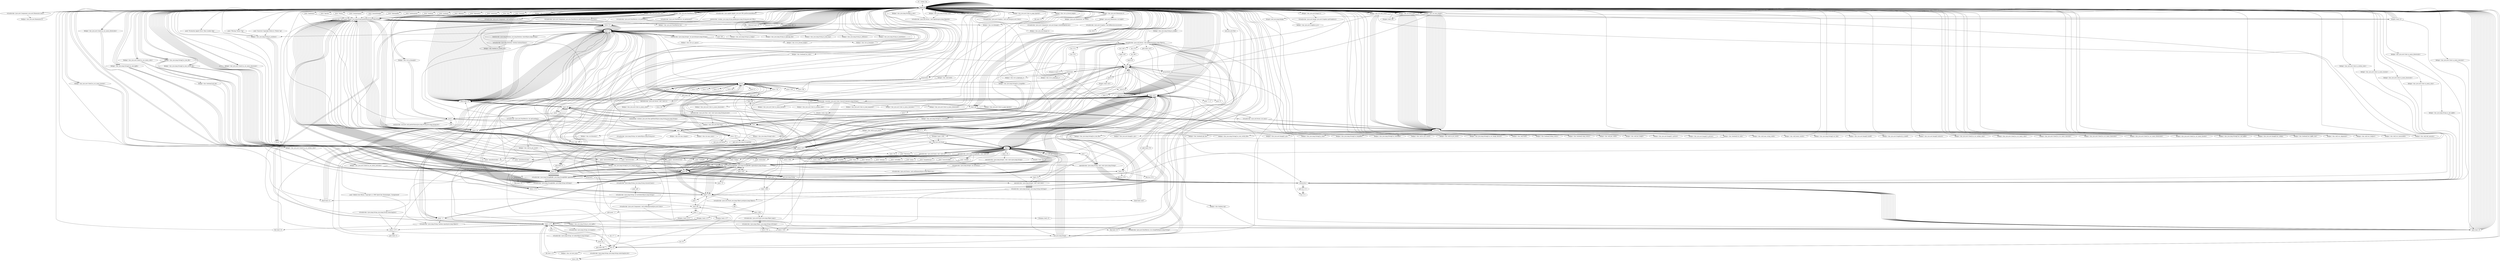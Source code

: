 digraph "" {
    "r0 := @this: iim"
    "load.r r0"
    "r0 := @this: iim"->"load.r r0";
    "load.r r0"->"load.r r0";
    "virtualinvoke <java.awt.Component: java.awt.Dimension size()>"
    "load.r r0"->"virtualinvoke <java.awt.Component: java.awt.Dimension size()>";
    "fieldput <iim: java.awt.Dimension d>"
    "virtualinvoke <java.awt.Component: java.awt.Dimension size()>"->"fieldput <iim: java.awt.Dimension d>";
    "fieldput <iim: java.awt.Dimension d>"->"load.r r0";
    "push \"Notice\""
    "load.r r0"->"push \"Notice\"";
    "virtualinvoke <java.applet.Applet: java.lang.String getParameter(java.lang.String)>"
    "push \"Notice\""->"virtualinvoke <java.applet.Applet: java.lang.String getParameter(java.lang.String)>";
    "store.r r2"
    "virtualinvoke <java.applet.Applet: java.lang.String getParameter(java.lang.String)>"->"store.r r2";
    "load.r r2"
    "store.r r2"->"load.r r2";
    "ifnull load.r r0"
    "load.r r2"->"ifnull load.r r0";
    "ifnull load.r r0"->"load.r r2";
    "load.r r2"->"load.r r0";
    "virtualinvoke <java.applet.Applet: java.net.URL getDocumentBase()>"
    "load.r r0"->"virtualinvoke <java.applet.Applet: java.net.URL getDocumentBase()>";
    "staticinvoke <ocekey: java.lang.String getKey(java.lang.String,java.net.URL)>"
    "virtualinvoke <java.applet.Applet: java.net.URL getDocumentBase()>"->"staticinvoke <ocekey: java.lang.String getKey(java.lang.String,java.net.URL)>";
    "staticinvoke <ocekey: java.lang.String getKey(java.lang.String,java.net.URL)>"->"store.r r2";
    "store.r r2"->"load.r r2";
    "push \"Infinite Icon Menus, Copyright (c) 1998 OpenCube Technologies, Unregistered\""
    "load.r r2"->"push \"Infinite Icon Menus, Copyright (c) 1998 OpenCube Technologies, Unregistered\"";
    "virtualinvoke <java.lang.String: boolean equals(java.lang.Object)>"
    "push \"Infinite Icon Menus, Copyright (c) 1998 OpenCube Technologies, Unregistered\""->"virtualinvoke <java.lang.String: boolean equals(java.lang.Object)>";
    "ifne load.r r0"
    "virtualinvoke <java.lang.String: boolean equals(java.lang.Object)>"->"ifne load.r r0";
    "ifne load.r r0"->"load.r r2";
    "push \"-1\""
    "load.r r2"->"push \"-1\"";
    "push \"-1\""->"virtualinvoke <java.lang.String: boolean equals(java.lang.Object)>";
    "ifeq load.r r0"
    "virtualinvoke <java.lang.String: boolean equals(java.lang.Object)>"->"ifeq load.r r0";
    "ifeq load.r r0"->"load.r r0";
    "push \"Evaluation Applet Error: Runs Locally Only\""
    "load.r r0"->"push \"Evaluation Applet Error: Runs Locally Only\"";
    "fieldput <iim: java.lang.String m_onsbtext>"
    "push \"Evaluation Applet Error: Runs Locally Only\""->"fieldput <iim: java.lang.String m_onsbtext>";
    "return"
    "fieldput <iim: java.lang.String m_onsbtext>"->"return";
    "ifeq load.r r0"->"load.r r0";
    "push \"Incorrect Copyright Notice in \'Notice\' tag\""
    "load.r r0"->"push \"Incorrect Copyright Notice in \'Notice\' tag\"";
    "push \"Incorrect Copyright Notice in \'Notice\' tag\""->"fieldput <iim: java.lang.String m_onsbtext>";
    "fieldput <iim: java.lang.String m_onsbtext>"->"return";
    "ifne load.r r0"->"load.r r0";
    "push 1"
    "load.r r0"->"push 1";
    "fieldput <iim: boolean tag>"
    "push 1"->"fieldput <iim: boolean tag>";
    "goto load.r r0"
    "fieldput <iim: boolean tag>"->"goto load.r r0";
    "goto load.r r0"->"load.r r0";
    "push \"subbgfile\""
    "load.r r0"->"push \"subbgfile\"";
    "push \"subbgfile\""->"virtualinvoke <java.applet.Applet: java.lang.String getParameter(java.lang.String)>";
    "virtualinvoke <java.applet.Applet: java.lang.String getParameter(java.lang.String)>"->"store.r r2";
    "store.r r2"->"load.r r2";
    "load.r r2"->"ifnull load.r r0";
    "ifnull load.r r0"->"load.r r0";
    "load.r r0"->"load.r r2";
    "fieldput <iim: java.lang.String m_sub_bgfile>"
    "load.r r2"->"fieldput <iim: java.lang.String m_sub_bgfile>";
    "fieldput <iim: java.lang.String m_sub_bgfile>"->"goto load.r r0";
    "goto load.r r0"->"load.r r0";
    "push \"icontextspace\""
    "load.r r0"->"push \"icontextspace\"";
    "push \"icontextspace\""->"virtualinvoke <java.applet.Applet: java.lang.String getParameter(java.lang.String)>";
    "virtualinvoke <java.applet.Applet: java.lang.String getParameter(java.lang.String)>"->"store.r r2";
    "store.r r2"->"load.r r2";
    "load.r r2"->"ifnull load.r r0";
    "ifnull load.r r0"->"load.r r0";
    "load.r r0"->"load.r r2";
    "staticinvoke <java.lang.Integer: int parseInt(java.lang.String)>"
    "load.r r2"->"staticinvoke <java.lang.Integer: int parseInt(java.lang.String)>";
    "fieldput <iim: int m_it_space>"
    "staticinvoke <java.lang.Integer: int parseInt(java.lang.String)>"->"fieldput <iim: int m_it_space>";
    "fieldput <iim: int m_it_space>"->"load.r r0";
    "push \"italign\""
    "load.r r0"->"push \"italign\"";
    "push \"italign\""->"virtualinvoke <java.applet.Applet: java.lang.String getParameter(java.lang.String)>";
    "virtualinvoke <java.applet.Applet: java.lang.String getParameter(java.lang.String)>"->"store.r r2";
    "store.r r2"->"load.r r2";
    "load.r r2"->"ifnull load.r r0";
    "ifnull load.r r0"->"load.r r0";
    "load.r r0"->"load.r r2";
    "fieldput <iim: java.lang.String m_italign>"
    "load.r r2"->"fieldput <iim: java.lang.String m_italign>";
    "fieldput <iim: java.lang.String m_italign>"->"load.r r0";
    "push \"menubitheight\""
    "load.r r0"->"push \"menubitheight\"";
    "push \"menubitheight\""->"virtualinvoke <java.applet.Applet: java.lang.String getParameter(java.lang.String)>";
    "virtualinvoke <java.applet.Applet: java.lang.String getParameter(java.lang.String)>"->"store.r r2";
    "store.r r2"->"load.r r2";
    "load.r r2"->"ifnull load.r r0";
    "ifnull load.r r0"->"load.r r0";
    "load.r r0"->"load.r r2";
    "load.r r2"->"staticinvoke <java.lang.Integer: int parseInt(java.lang.String)>";
    "fieldput <iim: int m_forced_height>"
    "staticinvoke <java.lang.Integer: int parseInt(java.lang.String)>"->"fieldput <iim: int m_forced_height>";
    "fieldput <iim: int m_forced_height>"->"load.r r0";
    "push \"menucolor\""
    "load.r r0"->"push \"menucolor\"";
    "push \"menucolor\""->"virtualinvoke <java.applet.Applet: java.lang.String getParameter(java.lang.String)>";
    "virtualinvoke <java.applet.Applet: java.lang.String getParameter(java.lang.String)>"->"store.r r2";
    "store.r r2"->"load.r r2";
    "load.r r2"->"ifnull load.r r0";
    "ifnull load.r r0"->"load.r r0";
    "load.r r0"->"load.r r2";
    "staticinvoke <occcolor: java.awt.Color ConvertColor(java.lang.String)>"
    "load.r r2"->"staticinvoke <occcolor: java.awt.Color ConvertColor(java.lang.String)>";
    "fieldput <iim: java.awt.Color m_menu_color>"
    "staticinvoke <occcolor: java.awt.Color ConvertColor(java.lang.String)>"->"fieldput <iim: java.awt.Color m_menu_color>";
    "fieldput <iim: java.awt.Color m_menu_color>"->"load.r r0";
    "push \"menuhloutcolor\""
    "load.r r0"->"push \"menuhloutcolor\"";
    "push \"menuhloutcolor\""->"virtualinvoke <java.applet.Applet: java.lang.String getParameter(java.lang.String)>";
    "virtualinvoke <java.applet.Applet: java.lang.String getParameter(java.lang.String)>"->"store.r r2";
    "store.r r2"->"load.r r2";
    "load.r r2"->"ifnull load.r r0";
    "ifnull load.r r0"->"load.r r0";
    "load.r r0"->"load.r r2";
    "load.r r2"->"staticinvoke <occcolor: java.awt.Color ConvertColor(java.lang.String)>";
    "fieldput <iim: java.awt.Color m_menu_hloutcolor>"
    "staticinvoke <occcolor: java.awt.Color ConvertColor(java.lang.String)>"->"fieldput <iim: java.awt.Color m_menu_hloutcolor>";
    "fieldput <iim: java.awt.Color m_menu_hloutcolor>"->"load.r r0";
    "push \"menuboxoutcolor\""
    "load.r r0"->"push \"menuboxoutcolor\"";
    "push \"menuboxoutcolor\""->"virtualinvoke <java.applet.Applet: java.lang.String getParameter(java.lang.String)>";
    "virtualinvoke <java.applet.Applet: java.lang.String getParameter(java.lang.String)>"->"store.r r2";
    "store.r r2"->"load.r r2";
    "load.r r2"->"ifnull load.r r0";
    "ifnull load.r r0"->"load.r r0";
    "load.r r0"->"load.r r2";
    "load.r r2"->"staticinvoke <occcolor: java.awt.Color ConvertColor(java.lang.String)>";
    "fieldput <iim: java.awt.Color m_menu_bocolor>"
    "staticinvoke <occcolor: java.awt.Color ConvertColor(java.lang.String)>"->"fieldput <iim: java.awt.Color m_menu_bocolor>";
    "fieldput <iim: java.awt.Color m_menu_bocolor>"->"load.r r0";
    "push \"menuoutlinecolor\""
    "load.r r0"->"push \"menuoutlinecolor\"";
    "push \"menuoutlinecolor\""->"virtualinvoke <java.applet.Applet: java.lang.String getParameter(java.lang.String)>";
    "virtualinvoke <java.applet.Applet: java.lang.String getParameter(java.lang.String)>"->"store.r r2";
    "store.r r2"->"load.r r2";
    "load.r r2"->"ifnull load.r r0";
    "ifnull load.r r0"->"load.r r0";
    "load.r r0"->"load.r r2";
    "load.r r2"->"staticinvoke <occcolor: java.awt.Color ConvertColor(java.lang.String)>";
    "fieldput <iim: java.awt.Color m_outline_color>"
    "staticinvoke <occcolor: java.awt.Color ConvertColor(java.lang.String)>"->"fieldput <iim: java.awt.Color m_outline_color>";
    "fieldput <iim: java.awt.Color m_outline_color>"->"load.r r0";
    "push \"bgimagefile\""
    "load.r r0"->"push \"bgimagefile\"";
    "push \"bgimagefile\""->"virtualinvoke <java.applet.Applet: java.lang.String getParameter(java.lang.String)>";
    "virtualinvoke <java.applet.Applet: java.lang.String getParameter(java.lang.String)>"->"store.r r2";
    "store.r r2"->"load.r r2";
    "load.r r2"->"ifnull load.r r0";
    "ifnull load.r r0"->"load.r r0";
    "load.r r0"->"load.r r2";
    "fieldput <iim: java.lang.String m_bgimage_file>"
    "load.r r2"->"fieldput <iim: java.lang.String m_bgimage_file>";
    "fieldput <iim: java.lang.String m_bgimage_file>"->"load.r r0";
    "push \"loadmsgcolor\""
    "load.r r0"->"push \"loadmsgcolor\"";
    "push \"loadmsgcolor\""->"virtualinvoke <java.applet.Applet: java.lang.String getParameter(java.lang.String)>";
    "virtualinvoke <java.applet.Applet: java.lang.String getParameter(java.lang.String)>"->"store.r r2";
    "store.r r2"->"load.r r2";
    "load.r r2"->"ifnull load.r r0";
    "ifnull load.r r0"->"load.r r0";
    "load.r r0"->"load.r r2";
    "load.r r2"->"staticinvoke <occcolor: java.awt.Color ConvertColor(java.lang.String)>";
    "fieldput <iim: java.awt.Color m_load_msgcolor>"
    "staticinvoke <occcolor: java.awt.Color ConvertColor(java.lang.String)>"->"fieldput <iim: java.awt.Color m_load_msgcolor>";
    "fieldput <iim: java.awt.Color m_load_msgcolor>"->"load.r r0";
    "push \"loadmsg\""
    "load.r r0"->"push \"loadmsg\"";
    "push \"loadmsg\""->"virtualinvoke <java.applet.Applet: java.lang.String getParameter(java.lang.String)>";
    "virtualinvoke <java.applet.Applet: java.lang.String getParameter(java.lang.String)>"->"store.r r2";
    "store.r r2"->"load.r r2";
    "load.r r2"->"ifnull load.r r0";
    "ifnull load.r r0"->"load.r r0";
    "load.r r0"->"load.r r2";
    "fieldput <iim: java.lang.String m_load_msg>"
    "load.r r2"->"fieldput <iim: java.lang.String m_load_msg>";
    "fieldput <iim: java.lang.String m_load_msg>"->"load.r r0";
    "push \"menutextcolor\""
    "load.r r0"->"push \"menutextcolor\"";
    "push \"menutextcolor\""->"virtualinvoke <java.applet.Applet: java.lang.String getParameter(java.lang.String)>";
    "virtualinvoke <java.applet.Applet: java.lang.String getParameter(java.lang.String)>"->"store.r r2";
    "store.r r2"->"load.r r2";
    "load.r r2"->"ifnull load.r r0";
    "ifnull load.r r0"->"load.r r0";
    "load.r r0"->"load.r r2";
    "load.r r2"->"staticinvoke <occcolor: java.awt.Color ConvertColor(java.lang.String)>";
    "fieldput <iim: java.awt.Color m_menu_textcolor>"
    "staticinvoke <occcolor: java.awt.Color ConvertColor(java.lang.String)>"->"fieldput <iim: java.awt.Color m_menu_textcolor>";
    "fieldput <iim: java.awt.Color m_menu_textcolor>"->"load.r r0";
    "push \"menuhltextcolor\""
    "load.r r0"->"push \"menuhltextcolor\"";
    "push \"menuhltextcolor\""->"virtualinvoke <java.applet.Applet: java.lang.String getParameter(java.lang.String)>";
    "virtualinvoke <java.applet.Applet: java.lang.String getParameter(java.lang.String)>"->"store.r r2";
    "store.r r2"->"load.r r2";
    "load.r r2"->"ifnull load.r r0";
    "ifnull load.r r0"->"load.r r0";
    "load.r r0"->"load.r r2";
    "load.r r2"->"staticinvoke <occcolor: java.awt.Color ConvertColor(java.lang.String)>";
    "fieldput <iim: java.awt.Color m_menu_hltextcolor>"
    "staticinvoke <occcolor: java.awt.Color ConvertColor(java.lang.String)>"->"fieldput <iim: java.awt.Color m_menu_hltextcolor>";
    "fieldput <iim: java.awt.Color m_menu_hltextcolor>"->"load.r r0";
    "push \"onsbtext\""
    "load.r r0"->"push \"onsbtext\"";
    "push \"onsbtext\""->"virtualinvoke <java.applet.Applet: java.lang.String getParameter(java.lang.String)>";
    "virtualinvoke <java.applet.Applet: java.lang.String getParameter(java.lang.String)>"->"store.r r2";
    "store.r r2"->"load.r r2";
    "load.r r2"->"ifnull load.r r0";
    "ifnull load.r r0"->"load.r r0";
    "load.r r0"->"load.r r2";
    "load.r r2"->"fieldput <iim: java.lang.String m_onsbtext>";
    "fieldput <iim: java.lang.String m_onsbtext>"->"load.r r0";
    "push \"offsbtext\""
    "load.r r0"->"push \"offsbtext\"";
    "push \"offsbtext\""->"virtualinvoke <java.applet.Applet: java.lang.String getParameter(java.lang.String)>";
    "virtualinvoke <java.applet.Applet: java.lang.String getParameter(java.lang.String)>"->"store.r r2";
    "store.r r2"->"load.r r2";
    "load.r r2"->"ifnull load.r r0";
    "ifnull load.r r0"->"load.r r0";
    "load.r r0"->"load.r r2";
    "fieldput <iim: java.lang.String m_offsbtext>"
    "load.r r2"->"fieldput <iim: java.lang.String m_offsbtext>";
    "fieldput <iim: java.lang.String m_offsbtext>"->"load.r r0";
    "push \"bgimagexy\""
    "load.r r0"->"push \"bgimagexy\"";
    "push \"bgimagexy\""->"virtualinvoke <java.applet.Applet: java.lang.String getParameter(java.lang.String)>";
    "virtualinvoke <java.applet.Applet: java.lang.String getParameter(java.lang.String)>"->"store.r r2";
    "store.r r2"->"load.r r2";
    "load.r r2"->"ifnull load.r r0";
    "ifnull load.r r0"->"load.r r2";
    "push \",\""
    "load.r r2"->"push \",\"";
    "push 2"
    "push \",\""->"push 2";
    "staticinvoke <occcord: int[] getIntValues(java.lang.String,java.lang.String,int)>"
    "push 2"->"staticinvoke <occcord: int[] getIntValues(java.lang.String,java.lang.String,int)>";
    "staticinvoke <occcord: int[] getIntValues(java.lang.String,java.lang.String,int)>"->"store.r r2";
    "store.r r2"->"load.r r2";
    "load.r r2"->"ifnull load.r r0";
    "ifnull load.r r0"->"load.r r0";
    "load.r r0"->"load.r r2";
    "push 0"
    "load.r r2"->"push 0";
    "arrayread.i"
    "push 0"->"arrayread.i";
    "fieldput <iim: int m_bgimage_x>"
    "arrayread.i"->"fieldput <iim: int m_bgimage_x>";
    "fieldput <iim: int m_bgimage_x>"->"load.r r0";
    "load.r r0"->"load.r r2";
    "load.r r2"->"push 1";
    "push 1"->"arrayread.i";
    "fieldput <iim: int m_bgimage_y>"
    "arrayread.i"->"fieldput <iim: int m_bgimage_y>";
    "fieldput <iim: int m_bgimage_y>"->"load.r r0";
    "push \"centertext\""
    "load.r r0"->"push \"centertext\"";
    "push \"centertext\""->"virtualinvoke <java.applet.Applet: java.lang.String getParameter(java.lang.String)>";
    "virtualinvoke <java.applet.Applet: java.lang.String getParameter(java.lang.String)>"->"store.r r2";
    "store.r r2"->"load.r r2";
    "load.r r2"->"ifnull load.r r0";
    "ifnull load.r r0"->"load.r r0";
    "load.r r0"->"load.r r2";
    "staticinvoke <java.lang.Boolean: java.lang.Boolean valueOf(java.lang.String)>"
    "load.r r2"->"staticinvoke <java.lang.Boolean: java.lang.Boolean valueOf(java.lang.String)>";
    "virtualinvoke <java.lang.Boolean: boolean booleanValue()>"
    "staticinvoke <java.lang.Boolean: java.lang.Boolean valueOf(java.lang.String)>"->"virtualinvoke <java.lang.Boolean: boolean booleanValue()>";
    "fieldput <iim: boolean m_center_text>"
    "virtualinvoke <java.lang.Boolean: boolean booleanValue()>"->"fieldput <iim: boolean m_center_text>";
    "fieldput <iim: boolean m_center_text>"->"load.r r0";
    "push \"font\""
    "load.r r0"->"push \"font\"";
    "push \"font\""->"virtualinvoke <java.applet.Applet: java.lang.String getParameter(java.lang.String)>";
    "virtualinvoke <java.applet.Applet: java.lang.String getParameter(java.lang.String)>"->"store.r r2";
    "store.r r2"->"load.r r2";
    "load.r r2"->"ifnull load.r r0";
    "ifnull load.r r0"->"load.r r0";
    "load.r r0"->"load.r r2";
    "load.r r2"->"push \",\"";
    "staticinvoke <ocfontc: java.awt.Font getFontSD(java.lang.String,java.lang.String)>"
    "push \",\""->"staticinvoke <ocfontc: java.awt.Font getFontSD(java.lang.String,java.lang.String)>";
    "fieldput <iim: java.awt.Font font>"
    "staticinvoke <ocfontc: java.awt.Font getFontSD(java.lang.String,java.lang.String)>"->"fieldput <iim: java.awt.Font font>";
    "fieldput <iim: java.awt.Font font>"->"goto load.r r0";
    "goto load.r r0"->"load.r r0";
    "load.r r0"->"load.r r0";
    "fieldget <iim: java.awt.Font font>"
    "load.r r0"->"fieldget <iim: java.awt.Font font>";
    "virtualinvoke <java.awt.Component: void setFont(java.awt.Font)>"
    "fieldget <iim: java.awt.Font font>"->"virtualinvoke <java.awt.Component: void setFont(java.awt.Font)>";
    "virtualinvoke <java.awt.Component: void setFont(java.awt.Font)>"->"load.r r0";
    "load.r r0"->"load.r r0";
    "load.r r0"->"load.r r0";
    "load.r r0"->"fieldget <iim: java.awt.Font font>";
    "virtualinvoke <java.awt.Component: java.awt.FontMetrics getFontMetrics(java.awt.Font)>"
    "fieldget <iim: java.awt.Font font>"->"virtualinvoke <java.awt.Component: java.awt.FontMetrics getFontMetrics(java.awt.Font)>";
    "fieldput <iim: java.awt.FontMetrics fm>"
    "virtualinvoke <java.awt.Component: java.awt.FontMetrics getFontMetrics(java.awt.Font)>"->"fieldput <iim: java.awt.FontMetrics fm>";
    "fieldput <iim: java.awt.FontMetrics fm>"->"load.r r0";
    "push \"lrmargin\""
    "load.r r0"->"push \"lrmargin\"";
    "push \"lrmargin\""->"virtualinvoke <java.applet.Applet: java.lang.String getParameter(java.lang.String)>";
    "virtualinvoke <java.applet.Applet: java.lang.String getParameter(java.lang.String)>"->"store.r r2";
    "store.r r2"->"load.r r2";
    "load.r r2"->"ifnull load.r r0";
    "ifnull load.r r0"->"load.r r0";
    "load.r r0"->"load.r r2";
    "load.r r2"->"staticinvoke <java.lang.Integer: int parseInt(java.lang.String)>";
    "fieldput <iim: int m_lrmargin>"
    "staticinvoke <java.lang.Integer: int parseInt(java.lang.String)>"->"fieldput <iim: int m_lrmargin>";
    "fieldput <iim: int m_lrmargin>"->"load.r r0";
    "push \"loadwhere\""
    "load.r r0"->"push \"loadwhere\"";
    "push \"loadwhere\""->"virtualinvoke <java.applet.Applet: java.lang.String getParameter(java.lang.String)>";
    "virtualinvoke <java.applet.Applet: java.lang.String getParameter(java.lang.String)>"->"store.r r2";
    "store.r r2"->"load.r r2";
    "load.r r2"->"ifnull load.r r0";
    "ifnull load.r r0"->"load.r r0";
    "load.r r0"->"load.r r2";
    "fieldput <iim: java.lang.String m_loadwhere>"
    "load.r r2"->"fieldput <iim: java.lang.String m_loadwhere>";
    "fieldput <iim: java.lang.String m_loadwhere>"->"load.r r0";
    "push \"bgcolor\""
    "load.r r0"->"push \"bgcolor\"";
    "push \"bgcolor\""->"virtualinvoke <java.applet.Applet: java.lang.String getParameter(java.lang.String)>";
    "virtualinvoke <java.applet.Applet: java.lang.String getParameter(java.lang.String)>"->"store.r r2";
    "store.r r2"->"load.r r2";
    "load.r r2"->"ifnull load.r r0";
    "ifnull load.r r0"->"load.r r0";
    "load.r r0"->"load.r r2";
    "load.r r2"->"staticinvoke <occcolor: java.awt.Color ConvertColor(java.lang.String)>";
    "fieldput <iim: java.awt.Color m_page_bgcolor>"
    "staticinvoke <occcolor: java.awt.Color ConvertColor(java.lang.String)>"->"fieldput <iim: java.awt.Color m_page_bgcolor>";
    "fieldput <iim: java.awt.Color m_page_bgcolor>"->"load.r r0";
    "load.r r0"->"load.r r0";
    "fieldget <iim: java.awt.Color m_page_bgcolor>"
    "load.r r0"->"fieldget <iim: java.awt.Color m_page_bgcolor>";
    "virtualinvoke <java.awt.Component: void setBackground(java.awt.Color)>"
    "fieldget <iim: java.awt.Color m_page_bgcolor>"->"virtualinvoke <java.awt.Component: void setBackground(java.awt.Color)>";
    "virtualinvoke <java.awt.Component: void setBackground(java.awt.Color)>"->"goto load.r r0";
    "goto load.r r0"->"load.r r0";
    "new java.lang.StringBuffer"
    "load.r r0"->"new java.lang.StringBuffer";
    "dup1.r"
    "new java.lang.StringBuffer"->"dup1.r";
    "specialinvoke <java.lang.StringBuffer: void <init>()>"
    "dup1.r"->"specialinvoke <java.lang.StringBuffer: void <init>()>";
    "push \"iconfile\""
    "specialinvoke <java.lang.StringBuffer: void <init>()>"->"push \"iconfile\"";
    "virtualinvoke <java.lang.StringBuffer: java.lang.StringBuffer append(java.lang.String)>"
    "push \"iconfile\""->"virtualinvoke <java.lang.StringBuffer: java.lang.StringBuffer append(java.lang.String)>";
    "virtualinvoke <java.lang.StringBuffer: java.lang.StringBuffer append(java.lang.String)>"->"load.r r0";
    "fieldget <iim: int num_icons>"
    "load.r r0"->"fieldget <iim: int num_icons>";
    "virtualinvoke <java.lang.StringBuffer: java.lang.StringBuffer append(int)>"
    "fieldget <iim: int num_icons>"->"virtualinvoke <java.lang.StringBuffer: java.lang.StringBuffer append(int)>";
    "virtualinvoke <java.lang.StringBuffer: java.lang.String toString()>"
    "virtualinvoke <java.lang.StringBuffer: java.lang.StringBuffer append(int)>"->"virtualinvoke <java.lang.StringBuffer: java.lang.String toString()>";
    "virtualinvoke <java.lang.StringBuffer: java.lang.String toString()>"->"virtualinvoke <java.applet.Applet: java.lang.String getParameter(java.lang.String)>";
    "ifnonnull load.r r0"
    "virtualinvoke <java.applet.Applet: java.lang.String getParameter(java.lang.String)>"->"ifnonnull load.r r0";
    "ifnonnull load.r r0"->"load.r r0";
    "load.r r0"->"load.r r0";
    "load.r r0"->"fieldget <iim: int num_icons>";
    "newarray"
    "fieldget <iim: int num_icons>"->"newarray";
    "fieldput <iim: java.lang.String[] m_icon_file>"
    "newarray"->"fieldput <iim: java.lang.String[] m_icon_file>";
    "fieldput <iim: java.lang.String[] m_icon_file>"->"load.r r0";
    "load.r r0"->"load.r r0";
    "load.r r0"->"fieldget <iim: int num_icons>";
    "fieldget <iim: int num_icons>"->"newarray";
    "fieldput <iim: java.lang.String[] m_icon_switch_file>"
    "newarray"->"fieldput <iim: java.lang.String[] m_icon_switch_file>";
    "fieldput <iim: java.lang.String[] m_icon_switch_file>"->"load.r r0";
    "load.r r0"->"load.r r0";
    "load.r r0"->"fieldget <iim: int num_icons>";
    "fieldget <iim: int num_icons>"->"newarray";
    "fieldput <iim: java.awt.Image[] i_pic>"
    "newarray"->"fieldput <iim: java.awt.Image[] i_pic>";
    "fieldput <iim: java.awt.Image[] i_pic>"->"load.r r0";
    "load.r r0"->"load.r r0";
    "load.r r0"->"fieldget <iim: int num_icons>";
    "fieldget <iim: int num_icons>"->"newarray";
    "fieldput <iim: java.awt.Image[] s_pic>"
    "newarray"->"fieldput <iim: java.awt.Image[] s_pic>";
    "fieldput <iim: java.awt.Image[] s_pic>"->"push 0";
    "store.i r2"
    "push 0"->"store.i r2";
    "goto load.i r2"
    "store.i r2"->"goto load.i r2";
    "load.i r2"
    "goto load.i r2"->"load.i r2";
    "load.i r2"->"load.r r0";
    "load.r r0"->"fieldget <iim: int num_icons>";
    "ifcmplt.i load.r r0"
    "fieldget <iim: int num_icons>"->"ifcmplt.i load.r r0";
    "ifcmplt.i load.r r0"->"goto load.r r0";
    "goto load.r r0"->"load.r r0";
    "load.r r0"->"new java.lang.StringBuffer";
    "new java.lang.StringBuffer"->"dup1.r";
    "dup1.r"->"specialinvoke <java.lang.StringBuffer: void <init>()>";
    "push \"imagefile\""
    "specialinvoke <java.lang.StringBuffer: void <init>()>"->"push \"imagefile\"";
    "push \"imagefile\""->"virtualinvoke <java.lang.StringBuffer: java.lang.StringBuffer append(java.lang.String)>";
    "virtualinvoke <java.lang.StringBuffer: java.lang.StringBuffer append(java.lang.String)>"->"load.r r0";
    "fieldget <iim: int num_images>"
    "load.r r0"->"fieldget <iim: int num_images>";
    "fieldget <iim: int num_images>"->"virtualinvoke <java.lang.StringBuffer: java.lang.StringBuffer append(int)>";
    "virtualinvoke <java.lang.StringBuffer: java.lang.StringBuffer append(int)>"->"virtualinvoke <java.lang.StringBuffer: java.lang.String toString()>";
    "virtualinvoke <java.lang.StringBuffer: java.lang.String toString()>"->"virtualinvoke <java.applet.Applet: java.lang.String getParameter(java.lang.String)>";
    "virtualinvoke <java.applet.Applet: java.lang.String getParameter(java.lang.String)>"->"ifnonnull load.r r0";
    "ifnonnull load.r r0"->"load.r r0";
    "load.r r0"->"load.r r0";
    "load.r r0"->"fieldget <iim: int num_images>";
    "fieldget <iim: int num_images>"->"newarray";
    "fieldput <iim: java.lang.String[] m_imagefile>"
    "newarray"->"fieldput <iim: java.lang.String[] m_imagefile>";
    "fieldput <iim: java.lang.String[] m_imagefile>"->"load.r r0";
    "load.r r0"->"load.r r0";
    "load.r r0"->"fieldget <iim: int num_images>";
    "fieldget <iim: int num_images>"->"newarray";
    "fieldput <iim: java.lang.String[] m_switchfile>"
    "newarray"->"fieldput <iim: java.lang.String[] m_switchfile>";
    "fieldput <iim: java.lang.String[] m_switchfile>"->"load.r r0";
    "load.r r0"->"load.r r0";
    "load.r r0"->"fieldget <iim: int num_images>";
    "fieldget <iim: int num_images>"->"newarray";
    "fieldput <iim: int[] m_pic_xcord>"
    "newarray"->"fieldput <iim: int[] m_pic_xcord>";
    "fieldput <iim: int[] m_pic_xcord>"->"load.r r0";
    "load.r r0"->"load.r r0";
    "load.r r0"->"fieldget <iim: int num_images>";
    "fieldget <iim: int num_images>"->"newarray";
    "fieldput <iim: int[] m_pic_ycord>"
    "newarray"->"fieldput <iim: int[] m_pic_ycord>";
    "fieldput <iim: int[] m_pic_ycord>"->"load.r r0";
    "load.r r0"->"load.r r0";
    "load.r r0"->"fieldget <iim: int num_images>";
    "fieldget <iim: int num_images>"->"newarray";
    "fieldput <iim: java.lang.String[] m_cur_image_desturl>"
    "newarray"->"fieldput <iim: java.lang.String[] m_cur_image_desturl>";
    "fieldput <iim: java.lang.String[] m_cur_image_desturl>"->"load.r r0";
    "load.r r0"->"load.r r0";
    "load.r r0"->"fieldget <iim: int num_images>";
    "fieldget <iim: int num_images>"->"newarray";
    "fieldput <iim: int[] ItoM>"
    "newarray"->"fieldput <iim: int[] ItoM>";
    "fieldput <iim: int[] ItoM>"->"load.r r0";
    "load.r r0"->"load.r r0";
    "load.r r0"->"fieldget <iim: int num_images>";
    "fieldget <iim: int num_images>"->"newarray";
    "fieldput <iim: boolean[] hlimg_status>"
    "newarray"->"fieldput <iim: boolean[] hlimg_status>";
    "fieldput <iim: boolean[] hlimg_status>"->"load.r r0";
    "load.r r0"->"load.r r0";
    "load.r r0"->"fieldget <iim: int num_images>";
    "fieldget <iim: int num_images>"->"newarray";
    "fieldput <iim: boolean[] simg_status>"
    "newarray"->"fieldput <iim: boolean[] simg_status>";
    "fieldput <iim: boolean[] simg_status>"->"load.r r0";
    "load.r r0"->"load.r r0";
    "load.r r0"->"fieldget <iim: int num_images>";
    "fieldget <iim: int num_images>"->"newarray";
    "fieldput <iim: int[] pic_width>"
    "newarray"->"fieldput <iim: int[] pic_width>";
    "fieldput <iim: int[] pic_width>"->"load.r r0";
    "load.r r0"->"load.r r0";
    "load.r r0"->"fieldget <iim: int num_images>";
    "fieldget <iim: int num_images>"->"newarray";
    "fieldput <iim: int[] pic_height>"
    "newarray"->"fieldput <iim: int[] pic_height>";
    "fieldput <iim: int[] pic_height>"->"load.r r0";
    "load.r r0"->"load.r r0";
    "load.r r0"->"fieldget <iim: int num_images>";
    "fieldget <iim: int num_images>"->"newarray";
    "fieldput <iim: java.awt.Image[] s_picture>"
    "newarray"->"fieldput <iim: java.awt.Image[] s_picture>";
    "fieldput <iim: java.awt.Image[] s_picture>"->"load.r r0";
    "load.r r0"->"load.r r0";
    "load.r r0"->"fieldget <iim: int num_images>";
    "fieldget <iim: int num_images>"->"newarray";
    "fieldput <iim: java.awt.Image[] h_picture>"
    "newarray"->"fieldput <iim: java.awt.Image[] h_picture>";
    "fieldput <iim: java.awt.Image[] h_picture>"->"load.r r0";
    "load.r r0"->"load.r r0";
    "load.r r0"->"fieldget <iim: int num_images>";
    "fieldget <iim: int num_images>"->"newarray";
    "fieldput <iim: int[] max_string_width>"
    "newarray"->"fieldput <iim: int[] max_string_width>";
    "fieldput <iim: int[] max_string_width>"->"load.r r0";
    "load.r r0"->"load.r r0";
    "load.r r0"->"fieldget <iim: int num_images>";
    "fieldget <iim: int num_images>"->"newarray";
    "fieldput <iim: boolean[] no_subs>"
    "newarray"->"fieldput <iim: boolean[] no_subs>";
    "new java.util.Vector"
    "fieldput <iim: boolean[] no_subs>"->"new java.util.Vector";
    "new java.util.Vector"->"store.r r2";
    "store.r r2"->"load.r r2";
    "specialinvoke <java.util.Vector: void <init>()>"
    "load.r r2"->"specialinvoke <java.util.Vector: void <init>()>";
    "specialinvoke <java.util.Vector: void <init>()>"->"new java.util.Vector";
    "store.r $r57"
    "new java.util.Vector"->"store.r $r57";
    "load.r $r57"
    "store.r $r57"->"load.r $r57";
    "load.r $r57"->"specialinvoke <java.util.Vector: void <init>()>";
    "specialinvoke <java.util.Vector: void <init>()>"->"push 0";
    "store.i i75"
    "push 0"->"store.i i75";
    "store.i i75"->"push 0";
    "store.i i76"
    "push 0"->"store.i i76";
    "new java.util.Stack"
    "store.i i76"->"new java.util.Stack";
    "new java.util.Stack"->"dup1.r";
    "specialinvoke <java.util.Stack: void <init>()>"
    "dup1.r"->"specialinvoke <java.util.Stack: void <init>()>";
    "store.r r263"
    "specialinvoke <java.util.Stack: void <init>()>"->"store.r r263";
    "store.r r263"->"new java.util.Stack";
    "new java.util.Stack"->"dup1.r";
    "dup1.r"->"specialinvoke <java.util.Stack: void <init>()>";
    "store.r r264"
    "specialinvoke <java.util.Stack: void <init>()>"->"store.r r264";
    "store.r r264"->"push 0";
    "store.i i77"
    "push 0"->"store.i i77";
    "store.i i77"->"push 0";
    "store.i i78"
    "push 0"->"store.i i78";
    "store.i i78"->"push 0";
    "store.i i79"
    "push 0"->"store.i i79";
    "store.i i79"->"push 0";
    "store.i i80"
    "push 0"->"store.i i80";
    "store.i i80"->"push 0";
    "store.i i81"
    "push 0"->"store.i i81";
    "store.i i81"->"push 0";
    "store.i i82"
    "push 0"->"store.i i82";
    "goto load.i i82"
    "store.i i82"->"goto load.i i82";
    "load.i i82"
    "goto load.i i82"->"load.i i82";
    "load.i i82"->"load.r r0";
    "load.r r0"->"fieldget <iim: int num_images>";
    "ifcmplt.i new java.lang.Integer"
    "fieldget <iim: int num_images>"->"ifcmplt.i new java.lang.Integer";
    "ifcmplt.i new java.lang.Integer"->"load.r r0";
    "load.i i81"
    "load.r r0"->"load.i i81";
    "push 7"
    "load.i i81"->"push 7";
    "mul.i"
    "push 7"->"mul.i";
    "mul.i"->"newarray";
    "fieldput <iim: int[] menu_coords>"
    "newarray"->"fieldput <iim: int[] menu_coords>";
    "fieldput <iim: int[] menu_coords>"->"load.r r0";
    "load.r r0"->"load.i i81";
    "load.i i81"->"newarray";
    "fieldput <iim: java.lang.String[] cur_link>"
    "newarray"->"fieldput <iim: java.lang.String[] cur_link>";
    "fieldput <iim: java.lang.String[] cur_link>"->"load.r r0";
    "load.r r0"->"load.i i81";
    "load.i i81"->"newarray";
    "fieldput <iim: java.awt.Image[] suboff>"
    "newarray"->"fieldput <iim: java.awt.Image[] suboff>";
    "fieldput <iim: java.awt.Image[] suboff>"->"load.r r0";
    "load.r r0"->"load.i i81";
    "load.i i81"->"newarray";
    "fieldput <iim: java.awt.Graphics[] g_suboff>"
    "newarray"->"fieldput <iim: java.awt.Graphics[] g_suboff>";
    "fieldput <iim: java.awt.Graphics[] g_suboff>"->"load.r r0";
    "load.r r0"->"load.i i81";
    "load.i i81"->"newarray";
    "fieldput <iim: java.awt.Image[] subsave>"
    "newarray"->"fieldput <iim: java.awt.Image[] subsave>";
    "fieldput <iim: java.awt.Image[] subsave>"->"load.r r0";
    "load.r r0"->"load.r r2";
    "virtualinvoke <java.util.Vector: int size()>"
    "load.r r2"->"virtualinvoke <java.util.Vector: int size()>";
    "virtualinvoke <java.util.Vector: int size()>"->"newarray";
    "fieldput <iim: java.lang.String[] subs>"
    "newarray"->"fieldput <iim: java.lang.String[] subs>";
    "fieldput <iim: java.lang.String[] subs>"->"load.r r2";
    "load.r r2"->"load.r r0";
    "fieldget <iim: java.lang.String[] subs>"
    "load.r r0"->"fieldget <iim: java.lang.String[] subs>";
    "virtualinvoke <java.util.Vector: void copyInto(java.lang.Object[])>"
    "fieldget <iim: java.lang.String[] subs>"->"virtualinvoke <java.util.Vector: void copyInto(java.lang.Object[])>";
    "virtualinvoke <java.util.Vector: void copyInto(java.lang.Object[])>"->"load.r r0";
    "load.r r0"->"load.r $r57";
    "load.r $r57"->"virtualinvoke <java.util.Vector: int size()>";
    "virtualinvoke <java.util.Vector: int size()>"->"newarray";
    "fieldput <iim: java.lang.String[] p_subs>"
    "newarray"->"fieldput <iim: java.lang.String[] p_subs>";
    "fieldput <iim: java.lang.String[] p_subs>"->"load.r $r57";
    "load.r $r57"->"load.r r0";
    "fieldget <iim: java.lang.String[] p_subs>"
    "load.r r0"->"fieldget <iim: java.lang.String[] p_subs>";
    "fieldget <iim: java.lang.String[] p_subs>"->"virtualinvoke <java.util.Vector: void copyInto(java.lang.Object[])>";
    "virtualinvoke <java.util.Vector: void copyInto(java.lang.Object[])>"->"push 0";
    "push 0"->"store.i r2";
    "store.i r2"->"goto load.i r2";
    "goto load.i r2"->"load.i r2";
    "load.i r2"->"load.r r0";
    "load.r r0"->"fieldget <iim: int num_images>";
    "fieldget <iim: int num_images>"->"ifcmplt.i load.r r0";
    "ifcmplt.i load.r r0"->"load.r r0";
    "load.r r0"->"load.r r0";
    "fieldget <iim: int level_max>"
    "load.r r0"->"fieldget <iim: int level_max>";
    "fieldget <iim: int level_max>"->"newarray";
    "fieldput <iim: java.awt.Color[] m_cur_outline_color>"
    "newarray"->"fieldput <iim: java.awt.Color[] m_cur_outline_color>";
    "fieldput <iim: java.awt.Color[] m_cur_outline_color>"->"load.r r0";
    "load.r r0"->"load.r r0";
    "load.r r0"->"fieldget <iim: int level_max>";
    "fieldget <iim: int level_max>"->"newarray";
    "fieldput <iim: java.awt.Color[] m_cur_menu_color>"
    "newarray"->"fieldput <iim: java.awt.Color[] m_cur_menu_color>";
    "fieldput <iim: java.awt.Color[] m_cur_menu_color>"->"load.r r0";
    "load.r r0"->"load.r r0";
    "load.r r0"->"fieldget <iim: int level_max>";
    "fieldget <iim: int level_max>"->"newarray";
    "fieldput <iim: java.awt.Color[] m_cur_menu_textcolor>"
    "newarray"->"fieldput <iim: java.awt.Color[] m_cur_menu_textcolor>";
    "fieldput <iim: java.awt.Color[] m_cur_menu_textcolor>"->"load.r r0";
    "load.r r0"->"load.r r0";
    "load.r r0"->"fieldget <iim: int level_max>";
    "fieldget <iim: int level_max>"->"newarray";
    "fieldput <iim: java.awt.Color[] m_cur_menu_hloutcolor>"
    "newarray"->"fieldput <iim: java.awt.Color[] m_cur_menu_hloutcolor>";
    "fieldput <iim: java.awt.Color[] m_cur_menu_hloutcolor>"->"load.r r0";
    "load.r r0"->"load.r r0";
    "load.r r0"->"fieldget <iim: int level_max>";
    "fieldget <iim: int level_max>"->"newarray";
    "fieldput <iim: java.awt.Color[] m_cur_menu_hltextcolor>"
    "newarray"->"fieldput <iim: java.awt.Color[] m_cur_menu_hltextcolor>";
    "fieldput <iim: java.awt.Color[] m_cur_menu_hltextcolor>"->"load.r r0";
    "load.r r0"->"load.r r0";
    "load.r r0"->"fieldget <iim: int level_max>";
    "fieldget <iim: int level_max>"->"newarray";
    "fieldput <iim: java.awt.Color[] m_cur_menu_bocolor>"
    "newarray"->"fieldput <iim: java.awt.Color[] m_cur_menu_bocolor>";
    "fieldput <iim: java.awt.Color[] m_cur_menu_bocolor>"->"load.r r0";
    "load.r r0"->"load.r r0";
    "load.r r0"->"fieldget <iim: int level_max>";
    "fieldget <iim: int level_max>"->"newarray";
    "fieldput <iim: java.lang.String[] mc_sub_bgfile>"
    "newarray"->"fieldput <iim: java.lang.String[] mc_sub_bgfile>";
    "fieldput <iim: java.lang.String[] mc_sub_bgfile>"->"load.r r0";
    "load.r r0"->"load.r r0";
    "load.r r0"->"fieldget <iim: int level_max>";
    "fieldget <iim: int level_max>"->"newarray";
    "fieldput <iim: java.awt.Image[] mc_subbg>"
    "newarray"->"fieldput <iim: java.awt.Image[] mc_subbg>";
    "fieldput <iim: java.awt.Image[] mc_subbg>"->"load.r r0";
    "load.r r0"->"load.r r0";
    "load.r r0"->"fieldget <iim: int level_max>";
    "fieldget <iim: int level_max>"->"newarray";
    "fieldput <iim: boolean[] mc_bgfile_stat>"
    "newarray"->"fieldput <iim: boolean[] mc_bgfile_stat>";
    "fieldput <iim: boolean[] mc_bgfile_stat>"->"load.r r0";
    "load.r r0"->"load.r r0";
    "load.r r0"->"fieldget <iim: int level_max>";
    "fieldget <iim: int level_max>"->"newarray";
    "fieldput <iim: int[] cur_alignment>"
    "newarray"->"fieldput <iim: int[] cur_alignment>";
    "fieldput <iim: int[] cur_alignment>"->"load.r r0";
    "load.r r0"->"load.r r0";
    "load.r r0"->"fieldget <iim: int level_max>";
    "fieldget <iim: int level_max>"->"newarray";
    "fieldput <iim: int[] cur_itadjust>"
    "newarray"->"fieldput <iim: int[] cur_itadjust>";
    "fieldput <iim: int[] cur_itadjust>"->"load.r r0";
    "load.r r0"->"load.r r0";
    "load.r r0"->"fieldget <iim: int level_max>";
    "fieldget <iim: int level_max>"->"newarray";
    "fieldput <iim: int[] cur_menuwidth>"
    "newarray"->"fieldput <iim: int[] cur_menuwidth>";
    "fieldput <iim: int[] cur_menuwidth>"->"load.r r0";
    "load.r r0"->"load.r r0";
    "load.r r0"->"fieldget <iim: int level_max>";
    "fieldget <iim: int level_max>"->"newarray";
    "fieldput <iim: int[] def_menuloc>"
    "newarray"->"fieldput <iim: int[] def_menuloc>";
    "fieldput <iim: int[] def_menuloc>"->"load.r r0";
    "load.r r0"->"load.r r0";
    "load.r r0"->"fieldget <iim: int level_max>";
    "fieldget <iim: int level_max>"->"newarray";
    "fieldput <iim: boolean[] gif_tile>"
    "newarray"->"fieldput <iim: boolean[] gif_tile>";
    "fieldput <iim: boolean[] gif_tile>"->"push 0";
    "push 0"->"store.i r2";
    "store.i r2"->"goto load.i r2";
    "goto load.i r2"->"load.i r2";
    "load.i r2"->"load.r r0";
    "load.r r0"->"fieldget <iim: int level_max>";
    "fieldget <iim: int level_max>"->"ifcmplt.i load.r r0";
    "ifcmplt.i load.r r0"->"load.r r0";
    "fieldget <iim: int m_forced_height>"
    "load.r r0"->"fieldget <iim: int m_forced_height>";
    "ifle load.r r0"
    "fieldget <iim: int m_forced_height>"->"ifle load.r r0";
    "ifle load.r r0"->"load.r r0";
    "load.r r0"->"load.r r0";
    "load.r r0"->"fieldget <iim: int m_forced_height>";
    "fieldput <iim: int bitheight>"
    "fieldget <iim: int m_forced_height>"->"fieldput <iim: int bitheight>";
    "fieldput <iim: int bitheight>"->"load.r r0";
    "fieldget <iim: int bitheight>"
    "load.r r0"->"fieldget <iim: int bitheight>";
    "fieldget <iim: int bitheight>"->"load.r r0";
    "fieldget <iim: java.awt.FontMetrics fm>"
    "load.r r0"->"fieldget <iim: java.awt.FontMetrics fm>";
    "virtualinvoke <java.awt.FontMetrics: int getHeight()>"
    "fieldget <iim: java.awt.FontMetrics fm>"->"virtualinvoke <java.awt.FontMetrics: int getHeight()>";
    "ifcmpge.i load.r r0"
    "virtualinvoke <java.awt.FontMetrics: int getHeight()>"->"ifcmpge.i load.r r0";
    "ifcmpge.i load.r r0"->"load.r r0";
    "load.r r0"->"load.r r0";
    "load.r r0"->"fieldget <iim: java.awt.FontMetrics fm>";
    "fieldget <iim: java.awt.FontMetrics fm>"->"virtualinvoke <java.awt.FontMetrics: int getHeight()>";
    "virtualinvoke <java.awt.FontMetrics: int getHeight()>"->"fieldput <iim: int bitheight>";
    "fieldput <iim: int bitheight>"->"goto load.r r0";
    "goto load.r r0"->"load.r r0";
    "load.r r0"->"load.r r0";
    "load.r r0"->"fieldget <iim: int bitheight>";
    "fieldget <iim: int bitheight>"->"push 2";
    "div.i"
    "push 2"->"div.i";
    "div.i"->"load.r r0";
    "load.r r0"->"fieldget <iim: java.awt.FontMetrics fm>";
    "virtualinvoke <java.awt.FontMetrics: int getAscent()>"
    "fieldget <iim: java.awt.FontMetrics fm>"->"virtualinvoke <java.awt.FontMetrics: int getAscent()>";
    "virtualinvoke <java.awt.FontMetrics: int getAscent()>"->"load.r r0";
    "load.r r0"->"fieldget <iim: java.awt.FontMetrics fm>";
    "virtualinvoke <java.awt.FontMetrics: int getLeading()>"
    "fieldget <iim: java.awt.FontMetrics fm>"->"virtualinvoke <java.awt.FontMetrics: int getLeading()>";
    "add.i"
    "virtualinvoke <java.awt.FontMetrics: int getLeading()>"->"add.i";
    "add.i"->"push 2";
    "push 2"->"div.i";
    "div.i"->"add.i";
    "fieldput <iim: int bitcenter>"
    "add.i"->"fieldput <iim: int bitcenter>";
    "fieldput <iim: int bitcenter>"->"return";
    "ifle load.r r0"->"load.r r0";
    "load.r r0"->"load.r r0";
    "load.r r0"->"fieldget <iim: java.awt.FontMetrics fm>";
    "fieldget <iim: java.awt.FontMetrics fm>"->"virtualinvoke <java.awt.FontMetrics: int getHeight()>";
    "virtualinvoke <java.awt.FontMetrics: int getHeight()>"->"fieldput <iim: int bitheight>";
    "ifcmplt.i load.r r0"->"load.r r0";
    "load.r r0"->"new java.lang.StringBuffer";
    "new java.lang.StringBuffer"->"dup1.r";
    "dup1.r"->"specialinvoke <java.lang.StringBuffer: void <init>()>";
    "specialinvoke <java.lang.StringBuffer: void <init>()>"->"push \"subbgfile\"";
    "push \"subbgfile\""->"virtualinvoke <java.lang.StringBuffer: java.lang.StringBuffer append(java.lang.String)>";
    "virtualinvoke <java.lang.StringBuffer: java.lang.StringBuffer append(java.lang.String)>"->"load.i r2";
    "load.i r2"->"virtualinvoke <java.lang.StringBuffer: java.lang.StringBuffer append(int)>";
    "virtualinvoke <java.lang.StringBuffer: java.lang.StringBuffer append(int)>"->"virtualinvoke <java.lang.StringBuffer: java.lang.String toString()>";
    "virtualinvoke <java.lang.StringBuffer: java.lang.String toString()>"->"virtualinvoke <java.applet.Applet: java.lang.String getParameter(java.lang.String)>";
    "virtualinvoke <java.applet.Applet: java.lang.String getParameter(java.lang.String)>"->"store.r $r57";
    "store.r $r57"->"load.r $r57";
    "load.r $r57"->"ifnull load.r r0";
    "ifnull load.r r0"->"load.r r0";
    "fieldget <iim: java.lang.String[] mc_sub_bgfile>"
    "load.r r0"->"fieldget <iim: java.lang.String[] mc_sub_bgfile>";
    "fieldget <iim: java.lang.String[] mc_sub_bgfile>"->"load.i r2";
    "load.i r2"->"load.r $r57";
    "arraywrite.r"
    "load.r $r57"->"arraywrite.r";
    "arraywrite.r"->"goto load.r r0";
    "goto load.r r0"->"load.r r0";
    "load.r r0"->"fieldget <iim: java.lang.String[] mc_sub_bgfile>";
    "fieldget <iim: java.lang.String[] mc_sub_bgfile>"->"load.i r2";
    "arrayread.r"
    "load.i r2"->"arrayread.r";
    "virtualinvoke <java.lang.String: java.lang.String toLowerCase()>"
    "arrayread.r"->"virtualinvoke <java.lang.String: java.lang.String toLowerCase()>";
    "push \"gif\""
    "virtualinvoke <java.lang.String: java.lang.String toLowerCase()>"->"push \"gif\"";
    "virtualinvoke <java.lang.String: int lastIndexOf(java.lang.String)>"
    "push \"gif\""->"virtualinvoke <java.lang.String: int lastIndexOf(java.lang.String)>";
    "push -1"
    "virtualinvoke <java.lang.String: int lastIndexOf(java.lang.String)>"->"push -1";
    "ifcmpeq.i load.r r0"
    "push -1"->"ifcmpeq.i load.r r0";
    "ifcmpeq.i load.r r0"->"load.r r0";
    "fieldget <iim: boolean[] gif_tile>"
    "load.r r0"->"fieldget <iim: boolean[] gif_tile>";
    "fieldget <iim: boolean[] gif_tile>"->"load.i r2";
    "load.i r2"->"push 1";
    "arraywrite.b"
    "push 1"->"arraywrite.b";
    "arraywrite.b"->"load.r r0";
    "load.r r0"->"new java.lang.StringBuffer";
    "new java.lang.StringBuffer"->"dup1.r";
    "dup1.r"->"specialinvoke <java.lang.StringBuffer: void <init>()>";
    "specialinvoke <java.lang.StringBuffer: void <init>()>"->"push \"menucolor\"";
    "push \"menucolor\""->"virtualinvoke <java.lang.StringBuffer: java.lang.StringBuffer append(java.lang.String)>";
    "virtualinvoke <java.lang.StringBuffer: java.lang.StringBuffer append(java.lang.String)>"->"load.i r2";
    "load.i r2"->"virtualinvoke <java.lang.StringBuffer: java.lang.StringBuffer append(int)>";
    "virtualinvoke <java.lang.StringBuffer: java.lang.StringBuffer append(int)>"->"virtualinvoke <java.lang.StringBuffer: java.lang.String toString()>";
    "virtualinvoke <java.lang.StringBuffer: java.lang.String toString()>"->"virtualinvoke <java.applet.Applet: java.lang.String getParameter(java.lang.String)>";
    "virtualinvoke <java.applet.Applet: java.lang.String getParameter(java.lang.String)>"->"store.r $r57";
    "store.r $r57"->"load.r $r57";
    "load.r $r57"->"ifnull load.r r0";
    "ifnull load.r r0"->"load.r r0";
    "fieldget <iim: java.awt.Color[] m_cur_menu_color>"
    "load.r r0"->"fieldget <iim: java.awt.Color[] m_cur_menu_color>";
    "fieldget <iim: java.awt.Color[] m_cur_menu_color>"->"load.i r2";
    "load.i r2"->"load.r $r57";
    "load.r $r57"->"staticinvoke <occcolor: java.awt.Color ConvertColor(java.lang.String)>";
    "staticinvoke <occcolor: java.awt.Color ConvertColor(java.lang.String)>"->"arraywrite.r";
    "arraywrite.r"->"goto load.r r0";
    "goto load.r r0"->"load.r r0";
    "load.r r0"->"new java.lang.StringBuffer";
    "new java.lang.StringBuffer"->"dup1.r";
    "dup1.r"->"specialinvoke <java.lang.StringBuffer: void <init>()>";
    "specialinvoke <java.lang.StringBuffer: void <init>()>"->"push \"menuhloutcolor\"";
    "push \"menuhloutcolor\""->"virtualinvoke <java.lang.StringBuffer: java.lang.StringBuffer append(java.lang.String)>";
    "virtualinvoke <java.lang.StringBuffer: java.lang.StringBuffer append(java.lang.String)>"->"load.i r2";
    "load.i r2"->"virtualinvoke <java.lang.StringBuffer: java.lang.StringBuffer append(int)>";
    "virtualinvoke <java.lang.StringBuffer: java.lang.StringBuffer append(int)>"->"virtualinvoke <java.lang.StringBuffer: java.lang.String toString()>";
    "virtualinvoke <java.lang.StringBuffer: java.lang.String toString()>"->"virtualinvoke <java.applet.Applet: java.lang.String getParameter(java.lang.String)>";
    "virtualinvoke <java.applet.Applet: java.lang.String getParameter(java.lang.String)>"->"store.r $r57";
    "store.r $r57"->"load.r $r57";
    "load.r $r57"->"ifnull load.r r0";
    "ifnull load.r r0"->"load.r r0";
    "fieldget <iim: java.awt.Color[] m_cur_menu_hloutcolor>"
    "load.r r0"->"fieldget <iim: java.awt.Color[] m_cur_menu_hloutcolor>";
    "fieldget <iim: java.awt.Color[] m_cur_menu_hloutcolor>"->"load.i r2";
    "load.i r2"->"load.r $r57";
    "load.r $r57"->"staticinvoke <occcolor: java.awt.Color ConvertColor(java.lang.String)>";
    "staticinvoke <occcolor: java.awt.Color ConvertColor(java.lang.String)>"->"arraywrite.r";
    "arraywrite.r"->"goto load.r r0";
    "goto load.r r0"->"load.r r0";
    "load.r r0"->"new java.lang.StringBuffer";
    "new java.lang.StringBuffer"->"dup1.r";
    "dup1.r"->"specialinvoke <java.lang.StringBuffer: void <init>()>";
    "specialinvoke <java.lang.StringBuffer: void <init>()>"->"push \"menuboxoutcolor\"";
    "push \"menuboxoutcolor\""->"virtualinvoke <java.lang.StringBuffer: java.lang.StringBuffer append(java.lang.String)>";
    "virtualinvoke <java.lang.StringBuffer: java.lang.StringBuffer append(java.lang.String)>"->"load.i r2";
    "load.i r2"->"virtualinvoke <java.lang.StringBuffer: java.lang.StringBuffer append(int)>";
    "virtualinvoke <java.lang.StringBuffer: java.lang.StringBuffer append(int)>"->"virtualinvoke <java.lang.StringBuffer: java.lang.String toString()>";
    "virtualinvoke <java.lang.StringBuffer: java.lang.String toString()>"->"virtualinvoke <java.applet.Applet: java.lang.String getParameter(java.lang.String)>";
    "virtualinvoke <java.applet.Applet: java.lang.String getParameter(java.lang.String)>"->"store.r $r57";
    "store.r $r57"->"load.r $r57";
    "load.r $r57"->"ifnull load.r r0";
    "ifnull load.r r0"->"load.r r0";
    "fieldget <iim: java.awt.Color[] m_cur_menu_bocolor>"
    "load.r r0"->"fieldget <iim: java.awt.Color[] m_cur_menu_bocolor>";
    "fieldget <iim: java.awt.Color[] m_cur_menu_bocolor>"->"load.i r2";
    "load.i r2"->"load.r $r57";
    "load.r $r57"->"staticinvoke <occcolor: java.awt.Color ConvertColor(java.lang.String)>";
    "staticinvoke <occcolor: java.awt.Color ConvertColor(java.lang.String)>"->"arraywrite.r";
    "arraywrite.r"->"goto load.r r0";
    "goto load.r r0"->"load.r r0";
    "load.r r0"->"new java.lang.StringBuffer";
    "new java.lang.StringBuffer"->"dup1.r";
    "dup1.r"->"specialinvoke <java.lang.StringBuffer: void <init>()>";
    "specialinvoke <java.lang.StringBuffer: void <init>()>"->"push \"menuoutlinecolor\"";
    "push \"menuoutlinecolor\""->"virtualinvoke <java.lang.StringBuffer: java.lang.StringBuffer append(java.lang.String)>";
    "virtualinvoke <java.lang.StringBuffer: java.lang.StringBuffer append(java.lang.String)>"->"load.i r2";
    "load.i r2"->"virtualinvoke <java.lang.StringBuffer: java.lang.StringBuffer append(int)>";
    "virtualinvoke <java.lang.StringBuffer: java.lang.StringBuffer append(int)>"->"virtualinvoke <java.lang.StringBuffer: java.lang.String toString()>";
    "virtualinvoke <java.lang.StringBuffer: java.lang.String toString()>"->"virtualinvoke <java.applet.Applet: java.lang.String getParameter(java.lang.String)>";
    "virtualinvoke <java.applet.Applet: java.lang.String getParameter(java.lang.String)>"->"store.r $r57";
    "store.r $r57"->"load.r $r57";
    "load.r $r57"->"ifnull load.r r0";
    "ifnull load.r r0"->"load.r r0";
    "fieldget <iim: java.awt.Color[] m_cur_outline_color>"
    "load.r r0"->"fieldget <iim: java.awt.Color[] m_cur_outline_color>";
    "fieldget <iim: java.awt.Color[] m_cur_outline_color>"->"load.i r2";
    "load.i r2"->"load.r $r57";
    "load.r $r57"->"staticinvoke <occcolor: java.awt.Color ConvertColor(java.lang.String)>";
    "staticinvoke <occcolor: java.awt.Color ConvertColor(java.lang.String)>"->"arraywrite.r";
    "arraywrite.r"->"goto load.r r0";
    "goto load.r r0"->"load.r r0";
    "load.r r0"->"new java.lang.StringBuffer";
    "new java.lang.StringBuffer"->"dup1.r";
    "dup1.r"->"specialinvoke <java.lang.StringBuffer: void <init>()>";
    "specialinvoke <java.lang.StringBuffer: void <init>()>"->"push \"menutextcolor\"";
    "push \"menutextcolor\""->"virtualinvoke <java.lang.StringBuffer: java.lang.StringBuffer append(java.lang.String)>";
    "virtualinvoke <java.lang.StringBuffer: java.lang.StringBuffer append(java.lang.String)>"->"load.i r2";
    "load.i r2"->"virtualinvoke <java.lang.StringBuffer: java.lang.StringBuffer append(int)>";
    "virtualinvoke <java.lang.StringBuffer: java.lang.StringBuffer append(int)>"->"virtualinvoke <java.lang.StringBuffer: java.lang.String toString()>";
    "virtualinvoke <java.lang.StringBuffer: java.lang.String toString()>"->"virtualinvoke <java.applet.Applet: java.lang.String getParameter(java.lang.String)>";
    "virtualinvoke <java.applet.Applet: java.lang.String getParameter(java.lang.String)>"->"store.r $r57";
    "store.r $r57"->"load.r $r57";
    "load.r $r57"->"ifnull load.r r0";
    "ifnull load.r r0"->"load.r r0";
    "fieldget <iim: java.awt.Color[] m_cur_menu_textcolor>"
    "load.r r0"->"fieldget <iim: java.awt.Color[] m_cur_menu_textcolor>";
    "fieldget <iim: java.awt.Color[] m_cur_menu_textcolor>"->"load.i r2";
    "load.i r2"->"load.r $r57";
    "load.r $r57"->"staticinvoke <occcolor: java.awt.Color ConvertColor(java.lang.String)>";
    "staticinvoke <occcolor: java.awt.Color ConvertColor(java.lang.String)>"->"arraywrite.r";
    "arraywrite.r"->"goto load.r r0";
    "goto load.r r0"->"load.r r0";
    "load.r r0"->"new java.lang.StringBuffer";
    "new java.lang.StringBuffer"->"dup1.r";
    "dup1.r"->"specialinvoke <java.lang.StringBuffer: void <init>()>";
    "specialinvoke <java.lang.StringBuffer: void <init>()>"->"push \"menuhltextcolor\"";
    "push \"menuhltextcolor\""->"virtualinvoke <java.lang.StringBuffer: java.lang.StringBuffer append(java.lang.String)>";
    "virtualinvoke <java.lang.StringBuffer: java.lang.StringBuffer append(java.lang.String)>"->"load.i r2";
    "load.i r2"->"virtualinvoke <java.lang.StringBuffer: java.lang.StringBuffer append(int)>";
    "virtualinvoke <java.lang.StringBuffer: java.lang.StringBuffer append(int)>"->"virtualinvoke <java.lang.StringBuffer: java.lang.String toString()>";
    "virtualinvoke <java.lang.StringBuffer: java.lang.String toString()>"->"virtualinvoke <java.applet.Applet: java.lang.String getParameter(java.lang.String)>";
    "virtualinvoke <java.applet.Applet: java.lang.String getParameter(java.lang.String)>"->"store.r $r57";
    "store.r $r57"->"load.r $r57";
    "load.r $r57"->"ifnull load.r r0";
    "ifnull load.r r0"->"load.r r0";
    "fieldget <iim: java.awt.Color[] m_cur_menu_hltextcolor>"
    "load.r r0"->"fieldget <iim: java.awt.Color[] m_cur_menu_hltextcolor>";
    "fieldget <iim: java.awt.Color[] m_cur_menu_hltextcolor>"->"load.i r2";
    "load.i r2"->"load.r $r57";
    "load.r $r57"->"staticinvoke <occcolor: java.awt.Color ConvertColor(java.lang.String)>";
    "staticinvoke <occcolor: java.awt.Color ConvertColor(java.lang.String)>"->"arraywrite.r";
    "goto inc.i r2 1"
    "arraywrite.r"->"goto inc.i r2 1";
    "inc.i r2 1"
    "goto inc.i r2 1"->"inc.i r2 1";
    "ifnull load.r r0"->"load.r r0";
    "load.r r0"->"fieldget <iim: java.awt.Color[] m_cur_menu_hltextcolor>";
    "fieldget <iim: java.awt.Color[] m_cur_menu_hltextcolor>"->"load.i r2";
    "load.i r2"->"load.r r0";
    "fieldget <iim: java.awt.Color m_menu_hltextcolor>"
    "load.r r0"->"fieldget <iim: java.awt.Color m_menu_hltextcolor>";
    "fieldget <iim: java.awt.Color m_menu_hltextcolor>"->"arraywrite.r";
    "ifnull load.r r0"->"load.r r0";
    "load.r r0"->"fieldget <iim: java.awt.Color[] m_cur_menu_textcolor>";
    "fieldget <iim: java.awt.Color[] m_cur_menu_textcolor>"->"load.i r2";
    "load.i r2"->"load.r r0";
    "fieldget <iim: java.awt.Color m_menu_textcolor>"
    "load.r r0"->"fieldget <iim: java.awt.Color m_menu_textcolor>";
    "fieldget <iim: java.awt.Color m_menu_textcolor>"->"arraywrite.r";
    "ifnull load.r r0"->"load.r r0";
    "load.r r0"->"fieldget <iim: java.awt.Color[] m_cur_outline_color>";
    "fieldget <iim: java.awt.Color[] m_cur_outline_color>"->"load.i r2";
    "load.i r2"->"load.r r0";
    "fieldget <iim: java.awt.Color m_outline_color>"
    "load.r r0"->"fieldget <iim: java.awt.Color m_outline_color>";
    "fieldget <iim: java.awt.Color m_outline_color>"->"arraywrite.r";
    "ifnull load.r r0"->"load.r r0";
    "load.r r0"->"fieldget <iim: java.awt.Color[] m_cur_menu_bocolor>";
    "fieldget <iim: java.awt.Color[] m_cur_menu_bocolor>"->"load.i r2";
    "load.i r2"->"load.r r0";
    "fieldget <iim: java.awt.Color m_menu_bocolor>"
    "load.r r0"->"fieldget <iim: java.awt.Color m_menu_bocolor>";
    "fieldget <iim: java.awt.Color m_menu_bocolor>"->"arraywrite.r";
    "ifnull load.r r0"->"load.r r0";
    "load.r r0"->"fieldget <iim: java.awt.Color[] m_cur_menu_hloutcolor>";
    "fieldget <iim: java.awt.Color[] m_cur_menu_hloutcolor>"->"load.i r2";
    "load.i r2"->"load.r r0";
    "fieldget <iim: java.awt.Color m_menu_hloutcolor>"
    "load.r r0"->"fieldget <iim: java.awt.Color m_menu_hloutcolor>";
    "fieldget <iim: java.awt.Color m_menu_hloutcolor>"->"arraywrite.r";
    "ifnull load.r r0"->"load.r r0";
    "load.r r0"->"fieldget <iim: java.awt.Color[] m_cur_menu_color>";
    "fieldget <iim: java.awt.Color[] m_cur_menu_color>"->"load.i r2";
    "load.i r2"->"load.r r0";
    "fieldget <iim: java.awt.Color m_menu_color>"
    "load.r r0"->"fieldget <iim: java.awt.Color m_menu_color>";
    "fieldget <iim: java.awt.Color m_menu_color>"->"arraywrite.r";
    "ifnull load.r r0"->"load.r r0";
    "load.r r0"->"fieldget <iim: java.lang.String[] mc_sub_bgfile>";
    "fieldget <iim: java.lang.String[] mc_sub_bgfile>"->"load.i r2";
    "load.i r2"->"load.r r0";
    "fieldget <iim: java.lang.String m_sub_bgfile>"
    "load.r r0"->"fieldget <iim: java.lang.String m_sub_bgfile>";
    "fieldget <iim: java.lang.String m_sub_bgfile>"->"arraywrite.r";
    "ifcmplt.i load.r r0"->"load.r r0";
    "load.r r0"->"new java.lang.StringBuffer";
    "new java.lang.StringBuffer"->"dup1.r";
    "dup1.r"->"specialinvoke <java.lang.StringBuffer: void <init>()>";
    "push \"desc\""
    "specialinvoke <java.lang.StringBuffer: void <init>()>"->"push \"desc\"";
    "push \"desc\""->"virtualinvoke <java.lang.StringBuffer: java.lang.StringBuffer append(java.lang.String)>";
    "virtualinvoke <java.lang.StringBuffer: java.lang.StringBuffer append(java.lang.String)>"->"load.i r2";
    "load.i r2"->"virtualinvoke <java.lang.StringBuffer: java.lang.StringBuffer append(int)>";
    "push \"-0\""
    "virtualinvoke <java.lang.StringBuffer: java.lang.StringBuffer append(int)>"->"push \"-0\"";
    "push \"-0\""->"virtualinvoke <java.lang.StringBuffer: java.lang.StringBuffer append(java.lang.String)>";
    "virtualinvoke <java.lang.StringBuffer: java.lang.StringBuffer append(java.lang.String)>"->"virtualinvoke <java.lang.StringBuffer: java.lang.String toString()>";
    "virtualinvoke <java.lang.StringBuffer: java.lang.String toString()>"->"virtualinvoke <java.applet.Applet: java.lang.String getParameter(java.lang.String)>";
    "ifnonnull inc.i r2 1"
    "virtualinvoke <java.applet.Applet: java.lang.String getParameter(java.lang.String)>"->"ifnonnull inc.i r2 1";
    "ifnonnull inc.i r2 1"->"load.r r0";
    "fieldget <iim: boolean[] no_subs>"
    "load.r r0"->"fieldget <iim: boolean[] no_subs>";
    "fieldget <iim: boolean[] no_subs>"->"load.i r2";
    "load.i r2"->"push 1";
    "push 1"->"arraywrite.b";
    "arraywrite.b"->"inc.i r2 1";
    "new java.lang.Integer"
    "ifcmplt.i new java.lang.Integer"->"new java.lang.Integer";
    "new java.lang.Integer"->"dup1.r";
    "dup1.r"->"load.i i82";
    "specialinvoke <java.lang.Integer: void <init>(int)>"
    "load.i i82"->"specialinvoke <java.lang.Integer: void <init>(int)>";
    "virtualinvoke <java.lang.Integer: java.lang.String toString()>"
    "specialinvoke <java.lang.Integer: void <init>(int)>"->"virtualinvoke <java.lang.Integer: java.lang.String toString()>";
    "store.r r267"
    "virtualinvoke <java.lang.Integer: java.lang.String toString()>"->"store.r r267";
    "store.r r267"->"push 1";
    "store.b z6"
    "push 1"->"store.b z6";
    "store.b z6"->"new java.lang.StringBuffer";
    "new java.lang.StringBuffer"->"dup1.r";
    "dup1.r"->"specialinvoke <java.lang.StringBuffer: void <init>()>";
    "load.r r267"
    "specialinvoke <java.lang.StringBuffer: void <init>()>"->"load.r r267";
    "load.r r267"->"virtualinvoke <java.lang.StringBuffer: java.lang.StringBuffer append(java.lang.String)>";
    "push \"-\""
    "virtualinvoke <java.lang.StringBuffer: java.lang.StringBuffer append(java.lang.String)>"->"push \"-\"";
    "push \"-\""->"virtualinvoke <java.lang.StringBuffer: java.lang.StringBuffer append(java.lang.String)>";
    "load.i i76"
    "virtualinvoke <java.lang.StringBuffer: java.lang.StringBuffer append(java.lang.String)>"->"load.i i76";
    "load.i i76"->"virtualinvoke <java.lang.StringBuffer: java.lang.StringBuffer append(int)>";
    "virtualinvoke <java.lang.StringBuffer: java.lang.StringBuffer append(int)>"->"virtualinvoke <java.lang.StringBuffer: java.lang.String toString()>";
    "store.r r272"
    "virtualinvoke <java.lang.StringBuffer: java.lang.String toString()>"->"store.r r272";
    "store.r r272"->"load.r r0";
    "load.r r0"->"new java.lang.StringBuffer";
    "new java.lang.StringBuffer"->"dup1.r";
    "dup1.r"->"specialinvoke <java.lang.StringBuffer: void <init>()>";
    "specialinvoke <java.lang.StringBuffer: void <init>()>"->"push \"desc\"";
    "push \"desc\""->"virtualinvoke <java.lang.StringBuffer: java.lang.StringBuffer append(java.lang.String)>";
    "load.r r272"
    "virtualinvoke <java.lang.StringBuffer: java.lang.StringBuffer append(java.lang.String)>"->"load.r r272";
    "load.r r272"->"virtualinvoke <java.lang.StringBuffer: java.lang.StringBuffer append(java.lang.String)>";
    "virtualinvoke <java.lang.StringBuffer: java.lang.StringBuffer append(java.lang.String)>"->"virtualinvoke <java.lang.StringBuffer: java.lang.String toString()>";
    "virtualinvoke <java.lang.StringBuffer: java.lang.String toString()>"->"virtualinvoke <java.applet.Applet: java.lang.String getParameter(java.lang.String)>";
    "store.r r277"
    "virtualinvoke <java.applet.Applet: java.lang.String getParameter(java.lang.String)>"->"store.r r277";
    "store.r r277"->"push 0";
    "store.i i83"
    "push 0"->"store.i i83";
    "store.i i83"->"push 0";
    "store.i i0"
    "push 0"->"store.i i0";
    "goto load.i i83"
    "store.i i0"->"goto load.i i83";
    "load.i i83"
    "goto load.i i83"->"load.i i83";
    "load.i i83"->"push -1";
    "ifcmpne.i load.r r272"
    "push -1"->"ifcmpne.i load.r r272";
    "load.r r277"
    "ifcmpne.i load.r r272"->"load.r r277";
    "load.r r277"->"ifnull load.r r0";
    "ifnull load.r r0"->"load.r r0";
    "load.r r0"->"new java.lang.StringBuffer";
    "new java.lang.StringBuffer"->"dup1.r";
    "dup1.r"->"specialinvoke <java.lang.StringBuffer: void <init>()>";
    "specialinvoke <java.lang.StringBuffer: void <init>()>"->"push \"desc\"";
    "push \"desc\""->"virtualinvoke <java.lang.StringBuffer: java.lang.StringBuffer append(java.lang.String)>";
    "virtualinvoke <java.lang.StringBuffer: java.lang.StringBuffer append(java.lang.String)>"->"load.r r272";
    "load.r r272"->"virtualinvoke <java.lang.StringBuffer: java.lang.StringBuffer append(java.lang.String)>";
    "virtualinvoke <java.lang.StringBuffer: java.lang.StringBuffer append(java.lang.String)>"->"push \"-0\"";
    "push \"-0\""->"virtualinvoke <java.lang.StringBuffer: java.lang.StringBuffer append(java.lang.String)>";
    "virtualinvoke <java.lang.StringBuffer: java.lang.StringBuffer append(java.lang.String)>"->"virtualinvoke <java.lang.StringBuffer: java.lang.String toString()>";
    "virtualinvoke <java.lang.StringBuffer: java.lang.String toString()>"->"virtualinvoke <java.applet.Applet: java.lang.String getParameter(java.lang.String)>";
    "ifnull load.r r2"
    "virtualinvoke <java.applet.Applet: java.lang.String getParameter(java.lang.String)>"->"ifnull load.r r2";
    "ifnull load.r r2"->"load.r r2";
    "load.r r2"->"load.r r272";
    "virtualinvoke <java.util.Vector: void addElement(java.lang.Object)>"
    "load.r r272"->"virtualinvoke <java.util.Vector: void addElement(java.lang.Object)>";
    "inc.i i77 1"
    "virtualinvoke <java.util.Vector: void addElement(java.lang.Object)>"->"inc.i i77 1";
    "load.r r263"
    "inc.i i77 1"->"load.r r263";
    "load.r r263"->"load.r r272";
    "virtualinvoke <java.util.Stack: java.lang.Object push(java.lang.Object)>"
    "load.r r272"->"virtualinvoke <java.util.Stack: java.lang.Object push(java.lang.Object)>";
    "pop"
    "virtualinvoke <java.util.Stack: java.lang.Object push(java.lang.Object)>"->"pop";
    "load.r r264"
    "pop"->"load.r r264";
    "load.r r264"->"new java.lang.Integer";
    "new java.lang.Integer"->"dup1.r";
    "load.i i75"
    "dup1.r"->"load.i i75";
    "push 4"
    "load.i i75"->"push 4";
    "push 4"->"mul.i";
    "mul.i"->"specialinvoke <java.lang.Integer: void <init>(int)>";
    "specialinvoke <java.lang.Integer: void <init>(int)>"->"virtualinvoke <java.lang.Integer: java.lang.String toString()>";
    "virtualinvoke <java.lang.Integer: java.lang.String toString()>"->"virtualinvoke <java.util.Stack: java.lang.Object push(java.lang.Object)>";
    "virtualinvoke <java.util.Stack: java.lang.Object push(java.lang.Object)>"->"pop";
    "goto push \"-1\""
    "pop"->"goto push \"-1\"";
    "goto push \"-1\""->"push \"-1\"";
    "store.r i83"
    "push \"-1\""->"store.r i83";
    "store.r i83"->"load.r r277";
    "push \"|\""
    "load.r r277"->"push \"|\"";
    "virtualinvoke <java.lang.String: int indexOf(java.lang.String)>"
    "push \"|\""->"virtualinvoke <java.lang.String: int indexOf(java.lang.String)>";
    "virtualinvoke <java.lang.String: int indexOf(java.lang.String)>"->"store.i i0";
    "load.i i0"
    "store.i i0"->"load.i i0";
    "ifle load.r r277"
    "load.i i0"->"ifle load.r r277";
    "ifle load.r r277"->"load.i i0";
    "load.i i0"->"load.r r277";
    "virtualinvoke <java.lang.String: int length()>"
    "load.r r277"->"virtualinvoke <java.lang.String: int length()>";
    "virtualinvoke <java.lang.String: int length()>"->"push 1";
    "sub.i"
    "push 1"->"sub.i";
    "ifcmpge.i load.r r277"
    "sub.i"->"ifcmpge.i load.r r277";
    "ifcmpge.i load.r r277"->"load.r r277";
    "load.r r277"->"push 0";
    "push 0"->"load.i i0";
    "virtualinvoke <java.lang.String: java.lang.String substring(int,int)>"
    "load.i i0"->"virtualinvoke <java.lang.String: java.lang.String substring(int,int)>";
    "virtualinvoke <java.lang.String: java.lang.String substring(int,int)>"->"store.r i83";
    "store.r i83"->"load.r r277";
    "load.r r277"->"load.i i0";
    "load.i i0"->"push 1";
    "push 1"->"add.i";
    "virtualinvoke <java.lang.String: java.lang.String substring(int)>"
    "add.i"->"virtualinvoke <java.lang.String: java.lang.String substring(int)>";
    "virtualinvoke <java.lang.String: java.lang.String substring(int)>"->"store.r r277";
    "goto load.r r2"
    "store.r r277"->"goto load.r r2";
    "goto load.r r2"->"load.r r2";
    "load.r r2"->"load.r r277";
    "load.r r277"->"virtualinvoke <java.util.Vector: void addElement(java.lang.Object)>";
    "virtualinvoke <java.util.Vector: void addElement(java.lang.Object)>"->"load.r r0";
    "load.r r0"->"fieldget <iim: java.awt.FontMetrics fm>";
    "fieldget <iim: java.awt.FontMetrics fm>"->"load.r r277";
    "virtualinvoke <java.awt.FontMetrics: int stringWidth(java.lang.String)>"
    "load.r r277"->"virtualinvoke <java.awt.FontMetrics: int stringWidth(java.lang.String)>";
    "virtualinvoke <java.awt.FontMetrics: int stringWidth(java.lang.String)>"->"load.r r0";
    "fieldget <iim: int m_lrmargin>"
    "load.r r0"->"fieldget <iim: int m_lrmargin>";
    "fieldget <iim: int m_lrmargin>"->"push 2";
    "push 2"->"mul.i";
    "mul.i"->"add.i";
    "load.i i78"
    "add.i"->"load.i i78";
    "ifcmple.i load.r r2"
    "load.i i78"->"ifcmple.i load.r r2";
    "ifcmple.i load.r r2"->"load.r r0";
    "load.r r0"->"fieldget <iim: java.awt.FontMetrics fm>";
    "fieldget <iim: java.awt.FontMetrics fm>"->"load.r r277";
    "load.r r277"->"virtualinvoke <java.awt.FontMetrics: int stringWidth(java.lang.String)>";
    "virtualinvoke <java.awt.FontMetrics: int stringWidth(java.lang.String)>"->"load.r r0";
    "load.r r0"->"fieldget <iim: int m_lrmargin>";
    "fieldget <iim: int m_lrmargin>"->"push 2";
    "push 2"->"mul.i";
    "mul.i"->"add.i";
    "add.i"->"store.i i78";
    "store.i i78"->"load.r r2";
    "load.r i83"
    "load.r r2"->"load.r i83";
    "load.r i83"->"virtualinvoke <java.util.Vector: void addElement(java.lang.Object)>";
    "virtualinvoke <java.util.Vector: void addElement(java.lang.Object)>"->"load.r r0";
    "load.r r0"->"new java.lang.StringBuffer";
    "new java.lang.StringBuffer"->"dup1.r";
    "dup1.r"->"specialinvoke <java.lang.StringBuffer: void <init>()>";
    "push \"desturl\""
    "specialinvoke <java.lang.StringBuffer: void <init>()>"->"push \"desturl\"";
    "push \"desturl\""->"virtualinvoke <java.lang.StringBuffer: java.lang.StringBuffer append(java.lang.String)>";
    "virtualinvoke <java.lang.StringBuffer: java.lang.StringBuffer append(java.lang.String)>"->"load.r r272";
    "load.r r272"->"virtualinvoke <java.lang.StringBuffer: java.lang.StringBuffer append(java.lang.String)>";
    "virtualinvoke <java.lang.StringBuffer: java.lang.StringBuffer append(java.lang.String)>"->"virtualinvoke <java.lang.StringBuffer: java.lang.String toString()>";
    "virtualinvoke <java.lang.StringBuffer: java.lang.String toString()>"->"virtualinvoke <java.applet.Applet: java.lang.String getParameter(java.lang.String)>";
    "virtualinvoke <java.applet.Applet: java.lang.String getParameter(java.lang.String)>"->"store.r r272";
    "store.r r272"->"load.r r272";
    "load.r r272"->"ifnull load.r r2";
    "ifnull load.r r2"->"load.r r2";
    "load.r r2"->"load.r r272";
    "load.r r272"->"virtualinvoke <java.util.Vector: void addElement(java.lang.Object)>";
    "goto load.i i76"
    "virtualinvoke <java.util.Vector: void addElement(java.lang.Object)>"->"goto load.i i76";
    "goto load.i i76"->"load.i i76";
    "ifne inc.i i75 1"
    "load.i i76"->"ifne inc.i i75 1";
    "ifne inc.i i75 1"->"load.r r0";
    "load.r r0"->"new java.lang.StringBuffer";
    "new java.lang.StringBuffer"->"dup1.r";
    "dup1.r"->"specialinvoke <java.lang.StringBuffer: void <init>()>";
    "push \"menuxy\""
    "specialinvoke <java.lang.StringBuffer: void <init>()>"->"push \"menuxy\"";
    "push \"menuxy\""->"virtualinvoke <java.lang.StringBuffer: java.lang.StringBuffer append(java.lang.String)>";
    "virtualinvoke <java.lang.StringBuffer: java.lang.StringBuffer append(java.lang.String)>"->"load.r r267";
    "load.r r267"->"virtualinvoke <java.lang.StringBuffer: java.lang.StringBuffer append(java.lang.String)>";
    "virtualinvoke <java.lang.StringBuffer: java.lang.StringBuffer append(java.lang.String)>"->"virtualinvoke <java.lang.StringBuffer: java.lang.String toString()>";
    "virtualinvoke <java.lang.StringBuffer: java.lang.String toString()>"->"virtualinvoke <java.applet.Applet: java.lang.String getParameter(java.lang.String)>";
    "virtualinvoke <java.applet.Applet: java.lang.String getParameter(java.lang.String)>"->"store.r r272";
    "store.r r272"->"load.r r272";
    "ifnull load.r $r57"
    "load.r r272"->"ifnull load.r $r57";
    "ifnull load.r $r57"->"load.r $r57";
    "load.r $r57"->"load.r r272";
    "load.r r272"->"virtualinvoke <java.util.Vector: void addElement(java.lang.Object)>";
    "virtualinvoke <java.util.Vector: void addElement(java.lang.Object)>"->"goto load.r r0";
    "goto load.r r0"->"load.r r0";
    "load.r r0"->"new java.lang.StringBuffer";
    "new java.lang.StringBuffer"->"dup1.r";
    "dup1.r"->"specialinvoke <java.lang.StringBuffer: void <init>()>";
    "specialinvoke <java.lang.StringBuffer: void <init>()>"->"push \"italign\"";
    "push \"italign\""->"virtualinvoke <java.lang.StringBuffer: java.lang.StringBuffer append(java.lang.String)>";
    "virtualinvoke <java.lang.StringBuffer: java.lang.StringBuffer append(java.lang.String)>"->"load.r r267";
    "load.r r267"->"virtualinvoke <java.lang.StringBuffer: java.lang.StringBuffer append(java.lang.String)>";
    "virtualinvoke <java.lang.StringBuffer: java.lang.StringBuffer append(java.lang.String)>"->"virtualinvoke <java.lang.StringBuffer: java.lang.String toString()>";
    "virtualinvoke <java.lang.StringBuffer: java.lang.String toString()>"->"virtualinvoke <java.applet.Applet: java.lang.String getParameter(java.lang.String)>";
    "virtualinvoke <java.applet.Applet: java.lang.String getParameter(java.lang.String)>"->"store.r r272";
    "store.r r272"->"load.r r272";
    "load.r r272"->"ifnull load.r $r57";
    "ifnull load.r $r57"->"load.r $r57";
    "load.r $r57"->"load.r r272";
    "load.r r272"->"virtualinvoke <java.util.Vector: void addElement(java.lang.Object)>";
    "goto load.r $r57"
    "virtualinvoke <java.util.Vector: void addElement(java.lang.Object)>"->"goto load.r $r57";
    "goto load.r $r57"->"load.r $r57";
    "load.r $r57"->"new java.lang.Integer";
    "new java.lang.Integer"->"dup1.r";
    "dup1.r"->"load.i i75";
    "load.i i75"->"specialinvoke <java.lang.Integer: void <init>(int)>";
    "specialinvoke <java.lang.Integer: void <init>(int)>"->"virtualinvoke <java.lang.Integer: java.lang.String toString()>";
    "virtualinvoke <java.lang.Integer: java.lang.String toString()>"->"virtualinvoke <java.util.Vector: void addElement(java.lang.Object)>";
    "inc.i i75 1"
    "virtualinvoke <java.util.Vector: void addElement(java.lang.Object)>"->"inc.i i75 1";
    "inc.i i76 1"
    "inc.i i75 1"->"inc.i i76 1";
    "goto new java.lang.StringBuffer"
    "inc.i i76 1"->"goto new java.lang.StringBuffer";
    "ifnull load.r $r57"->"load.r $r57";
    "load.r $r57"->"load.r r0";
    "fieldget <iim: java.lang.String m_italign>"
    "load.r r0"->"fieldget <iim: java.lang.String m_italign>";
    "fieldget <iim: java.lang.String m_italign>"->"virtualinvoke <java.util.Vector: void addElement(java.lang.Object)>";
    "ifnull load.r $r57"->"load.r $r57";
    "push \"-1,-2\""
    "load.r $r57"->"push \"-1,-2\"";
    "push \"-1,-2\""->"virtualinvoke <java.util.Vector: void addElement(java.lang.Object)>";
    "ifnull load.r r2"->"load.r r2";
    "load.r r2"->"push \"-1\"";
    "push \"-1\""->"virtualinvoke <java.util.Vector: void addElement(java.lang.Object)>";
    "ifcmpge.i load.r r277"->"load.r r277";
    "load.r r277"->"store.r r277";
    "store.r r277"->"goto load.r r2";
    "ifle load.r r277"->"load.r r277";
    "load.r r277"->"store.r r277";
    "ifnull load.r r2"->"load.r r2";
    "load.r r2"->"push \"-1\"";
    "push \"-1\""->"virtualinvoke <java.util.Vector: void addElement(java.lang.Object)>";
    "ifnull load.r r0"->"load.r r0";
    "load.r r0"->"fieldget <iim: boolean[] no_subs>";
    "fieldget <iim: boolean[] no_subs>"->"load.i i82";
    "arrayread.b"
    "load.i i82"->"arrayread.b";
    "ifeq load.i i76"
    "arrayread.b"->"ifeq load.i i76";
    "ifeq load.i i76"->"push 0";
    "store.i r267"
    "push 0"->"store.i r267";
    "store.i r267"->"load.r $r57";
    "push \"0\""
    "load.r $r57"->"push \"0\"";
    "push \"0\""->"virtualinvoke <java.util.Vector: void addElement(java.lang.Object)>";
    "inc.i r267 1"
    "virtualinvoke <java.util.Vector: void addElement(java.lang.Object)>"->"inc.i r267 1";
    "load.i r267"
    "inc.i r267 1"->"load.i r267";
    "push 5"
    "load.i r267"->"push 5";
    "ifcmplt.i load.r $r57"
    "push 5"->"ifcmplt.i load.r $r57";
    "ifcmplt.i load.r $r57"->"load.i i76";
    "ifle inc.i i79 1"
    "load.i i76"->"ifle inc.i i79 1";
    "ifle inc.i i79 1"->"load.r $r57";
    "load.r $r57"->"new java.lang.Integer";
    "new java.lang.Integer"->"dup1.r";
    "dup1.r"->"load.i i75";
    "load.i i75"->"push 1";
    "push 1"->"sub.i";
    "sub.i"->"specialinvoke <java.lang.Integer: void <init>(int)>";
    "specialinvoke <java.lang.Integer: void <init>(int)>"->"virtualinvoke <java.lang.Integer: java.lang.String toString()>";
    "virtualinvoke <java.lang.Integer: java.lang.String toString()>"->"virtualinvoke <java.util.Vector: void addElement(java.lang.Object)>";
    "virtualinvoke <java.util.Vector: void addElement(java.lang.Object)>"->"load.r $r57";
    "load.r $r57"->"new java.lang.Integer";
    "new java.lang.Integer"->"dup1.r";
    "dup1.r"->"load.i i78";
    "load.i i78"->"specialinvoke <java.lang.Integer: void <init>(int)>";
    "specialinvoke <java.lang.Integer: void <init>(int)>"->"virtualinvoke <java.lang.Integer: java.lang.String toString()>";
    "virtualinvoke <java.lang.Integer: java.lang.String toString()>"->"virtualinvoke <java.util.Vector: void addElement(java.lang.Object)>";
    "inc.i i79 1"
    "virtualinvoke <java.util.Vector: void addElement(java.lang.Object)>"->"inc.i i79 1";
    "inc.i i80 1"
    "inc.i i79 1"->"inc.i i80 1";
    "load.b z6"
    "inc.i i80 1"->"load.b z6";
    "load.b z6"->"push 1";
    "ifcmpne.b load.i i77"
    "push 1"->"ifcmpne.b load.i i77";
    "ifcmpne.b load.i i77"->"load.r r0";
    "fieldget <iim: int[] ItoM>"
    "load.r r0"->"fieldget <iim: int[] ItoM>";
    "fieldget <iim: int[] ItoM>"->"load.i i82";
    "load.i i79"
    "load.i i82"->"load.i i79";
    "load.i i79"->"push 1";
    "push 1"->"sub.i";
    "sub.i"->"push 5";
    "push 5"->"mul.i";
    "arraywrite.i"
    "mul.i"->"arraywrite.i";
    "arraywrite.i"->"push 0";
    "push 0"->"store.b z6";
    "load.i i77"
    "store.b z6"->"load.i i77";
    "load.i i77"->"push 1";
    "ifcmpge.i load.r r263"
    "push 1"->"ifcmpge.i load.r r263";
    "ifcmpge.i load.r r263"->"new java.util.Stack";
    "new java.util.Stack"->"dup1.r";
    "dup1.r"->"specialinvoke <java.util.Stack: void <init>()>";
    "specialinvoke <java.util.Stack: void <init>()>"->"store.r r263";
    "store.r r263"->"push 0";
    "push 0"->"store.i i78";
    "store.i i78"->"new java.util.Stack";
    "new java.util.Stack"->"dup1.r";
    "dup1.r"->"specialinvoke <java.util.Stack: void <init>()>";
    "specialinvoke <java.util.Stack: void <init>()>"->"store.r r264";
    "store.r r264"->"push 0";
    "push 0"->"store.i i76";
    "goto load.i i80"
    "store.i i76"->"goto load.i i80";
    "load.i i80"
    "goto load.i i80"->"load.i i80";
    "load.i i80"->"load.i i81";
    "ifcmple.i load.r r0"
    "load.i i81"->"ifcmple.i load.r r0";
    "ifcmple.i load.r r0"->"load.i i80";
    "load.i i80"->"store.i i81";
    "store.i i81"->"push 0";
    "push 0"->"store.i i80";
    "store.i i80"->"load.r r0";
    "load.r r0"->"new java.lang.StringBuffer";
    "new java.lang.StringBuffer"->"dup1.r";
    "dup1.r"->"specialinvoke <java.lang.StringBuffer: void <init>()>";
    "specialinvoke <java.lang.StringBuffer: void <init>()>"->"push \"imagefile\"";
    "push \"imagefile\""->"virtualinvoke <java.lang.StringBuffer: java.lang.StringBuffer append(java.lang.String)>";
    "virtualinvoke <java.lang.StringBuffer: java.lang.StringBuffer append(java.lang.String)>"->"load.i i82";
    "load.i i82"->"virtualinvoke <java.lang.StringBuffer: java.lang.StringBuffer append(int)>";
    "virtualinvoke <java.lang.StringBuffer: java.lang.StringBuffer append(int)>"->"virtualinvoke <java.lang.StringBuffer: java.lang.String toString()>";
    "virtualinvoke <java.lang.StringBuffer: java.lang.String toString()>"->"virtualinvoke <java.applet.Applet: java.lang.String getParameter(java.lang.String)>";
    "store.r z6"
    "virtualinvoke <java.applet.Applet: java.lang.String getParameter(java.lang.String)>"->"store.r z6";
    "load.r z6"
    "store.r z6"->"load.r z6";
    "load.r z6"->"ifnull load.r r0";
    "ifnull load.r r0"->"load.r r0";
    "fieldget <iim: java.lang.String[] m_imagefile>"
    "load.r r0"->"fieldget <iim: java.lang.String[] m_imagefile>";
    "fieldget <iim: java.lang.String[] m_imagefile>"->"load.i i82";
    "new java.lang.String"
    "load.i i82"->"new java.lang.String";
    "new java.lang.String"->"dup1.r";
    "dup1.r"->"load.r z6";
    "specialinvoke <java.lang.String: void <init>(java.lang.String)>"
    "load.r z6"->"specialinvoke <java.lang.String: void <init>(java.lang.String)>";
    "specialinvoke <java.lang.String: void <init>(java.lang.String)>"->"arraywrite.r";
    "arraywrite.r"->"goto load.r r0";
    "goto load.r r0"->"load.r r0";
    "load.r r0"->"new java.lang.StringBuffer";
    "new java.lang.StringBuffer"->"dup1.r";
    "dup1.r"->"specialinvoke <java.lang.StringBuffer: void <init>()>";
    "push \"switchfile\""
    "specialinvoke <java.lang.StringBuffer: void <init>()>"->"push \"switchfile\"";
    "push \"switchfile\""->"virtualinvoke <java.lang.StringBuffer: java.lang.StringBuffer append(java.lang.String)>";
    "virtualinvoke <java.lang.StringBuffer: java.lang.StringBuffer append(java.lang.String)>"->"load.i i82";
    "load.i i82"->"virtualinvoke <java.lang.StringBuffer: java.lang.StringBuffer append(int)>";
    "virtualinvoke <java.lang.StringBuffer: java.lang.StringBuffer append(int)>"->"virtualinvoke <java.lang.StringBuffer: java.lang.String toString()>";
    "virtualinvoke <java.lang.StringBuffer: java.lang.String toString()>"->"virtualinvoke <java.applet.Applet: java.lang.String getParameter(java.lang.String)>";
    "virtualinvoke <java.applet.Applet: java.lang.String getParameter(java.lang.String)>"->"store.r z6";
    "store.r z6"->"load.r z6";
    "load.r z6"->"ifnull load.r r0";
    "ifnull load.r r0"->"load.r r0";
    "fieldget <iim: java.lang.String[] m_switchfile>"
    "load.r r0"->"fieldget <iim: java.lang.String[] m_switchfile>";
    "fieldget <iim: java.lang.String[] m_switchfile>"->"load.i i82";
    "load.i i82"->"new java.lang.String";
    "new java.lang.String"->"dup1.r";
    "dup1.r"->"load.r z6";
    "load.r z6"->"specialinvoke <java.lang.String: void <init>(java.lang.String)>";
    "specialinvoke <java.lang.String: void <init>(java.lang.String)>"->"arraywrite.r";
    "arraywrite.r"->"goto load.r r0";
    "goto load.r r0"->"load.r r0";
    "load.r r0"->"new java.lang.StringBuffer";
    "new java.lang.StringBuffer"->"dup1.r";
    "dup1.r"->"specialinvoke <java.lang.StringBuffer: void <init>()>";
    "push \"picxy\""
    "specialinvoke <java.lang.StringBuffer: void <init>()>"->"push \"picxy\"";
    "push \"picxy\""->"virtualinvoke <java.lang.StringBuffer: java.lang.StringBuffer append(java.lang.String)>";
    "virtualinvoke <java.lang.StringBuffer: java.lang.StringBuffer append(java.lang.String)>"->"load.i i82";
    "load.i i82"->"virtualinvoke <java.lang.StringBuffer: java.lang.StringBuffer append(int)>";
    "virtualinvoke <java.lang.StringBuffer: java.lang.StringBuffer append(int)>"->"virtualinvoke <java.lang.StringBuffer: java.lang.String toString()>";
    "virtualinvoke <java.lang.StringBuffer: java.lang.String toString()>"->"virtualinvoke <java.applet.Applet: java.lang.String getParameter(java.lang.String)>";
    "virtualinvoke <java.applet.Applet: java.lang.String getParameter(java.lang.String)>"->"store.r z6";
    "store.r z6"->"load.r z6";
    "load.r z6"->"ifnull load.r r0";
    "ifnull load.r r0"->"load.r z6";
    "load.r z6"->"push \",\"";
    "push \",\""->"push 2";
    "push 2"->"staticinvoke <occcord: int[] getIntValues(java.lang.String,java.lang.String,int)>";
    "staticinvoke <occcord: int[] getIntValues(java.lang.String,java.lang.String,int)>"->"store.r z6";
    "store.r z6"->"load.r z6";
    "load.r z6"->"ifnull load.r r0";
    "ifnull load.r r0"->"load.r r0";
    "fieldget <iim: int[] m_pic_xcord>"
    "load.r r0"->"fieldget <iim: int[] m_pic_xcord>";
    "fieldget <iim: int[] m_pic_xcord>"->"load.i i82";
    "load.i i82"->"load.r z6";
    "load.r z6"->"push 0";
    "push 0"->"arrayread.i";
    "arrayread.i"->"arraywrite.i";
    "arraywrite.i"->"load.r r0";
    "fieldget <iim: int[] m_pic_ycord>"
    "load.r r0"->"fieldget <iim: int[] m_pic_ycord>";
    "fieldget <iim: int[] m_pic_ycord>"->"load.i i82";
    "load.i i82"->"load.r z6";
    "load.r z6"->"push 1";
    "push 1"->"arrayread.i";
    "arrayread.i"->"arraywrite.i";
    "arraywrite.i"->"load.r r0";
    "load.r r0"->"new java.lang.StringBuffer";
    "new java.lang.StringBuffer"->"dup1.r";
    "dup1.r"->"specialinvoke <java.lang.StringBuffer: void <init>()>";
    "push \"imagedesturl\""
    "specialinvoke <java.lang.StringBuffer: void <init>()>"->"push \"imagedesturl\"";
    "push \"imagedesturl\""->"virtualinvoke <java.lang.StringBuffer: java.lang.StringBuffer append(java.lang.String)>";
    "virtualinvoke <java.lang.StringBuffer: java.lang.StringBuffer append(java.lang.String)>"->"load.i i82";
    "load.i i82"->"virtualinvoke <java.lang.StringBuffer: java.lang.StringBuffer append(int)>";
    "virtualinvoke <java.lang.StringBuffer: java.lang.StringBuffer append(int)>"->"virtualinvoke <java.lang.StringBuffer: java.lang.String toString()>";
    "virtualinvoke <java.lang.StringBuffer: java.lang.String toString()>"->"virtualinvoke <java.applet.Applet: java.lang.String getParameter(java.lang.String)>";
    "virtualinvoke <java.applet.Applet: java.lang.String getParameter(java.lang.String)>"->"store.r z6";
    "store.r z6"->"load.r z6";
    "load.r z6"->"ifnull load.r r0";
    "ifnull load.r r0"->"load.r r0";
    "fieldget <iim: java.lang.String[] m_cur_image_desturl>"
    "load.r r0"->"fieldget <iim: java.lang.String[] m_cur_image_desturl>";
    "fieldget <iim: java.lang.String[] m_cur_image_desturl>"->"load.i i82";
    "load.i i82"->"load.r z6";
    "load.r z6"->"arraywrite.r";
    "arraywrite.r"->"goto load.r r0";
    "goto load.r r0"->"load.r r0";
    "load.r r0"->"load.r r0";
    "load.r r0"->"load.r r0";
    "fieldget <iim: java.awt.Dimension d>"
    "load.r r0"->"fieldget <iim: java.awt.Dimension d>";
    "fieldget <java.awt.Dimension: int width>"
    "fieldget <iim: java.awt.Dimension d>"->"fieldget <java.awt.Dimension: int width>";
    "fieldget <java.awt.Dimension: int width>"->"load.r r0";
    "load.r r0"->"fieldget <iim: java.awt.Dimension d>";
    "fieldget <java.awt.Dimension: int height>"
    "fieldget <iim: java.awt.Dimension d>"->"fieldget <java.awt.Dimension: int height>";
    "virtualinvoke <java.awt.Component: java.awt.Image createImage(int,int)>"
    "fieldget <java.awt.Dimension: int height>"->"virtualinvoke <java.awt.Component: java.awt.Image createImage(int,int)>";
    "fieldput <iim: java.awt.Image ts>"
    "virtualinvoke <java.awt.Component: java.awt.Image createImage(int,int)>"->"fieldput <iim: java.awt.Image ts>";
    "fieldput <iim: java.awt.Image ts>"->"load.r r0";
    "load.r r0"->"load.r r0";
    "fieldget <iim: java.awt.Image ts>"
    "load.r r0"->"fieldget <iim: java.awt.Image ts>";
    "virtualinvoke <java.awt.Image: java.awt.Graphics getGraphics()>"
    "fieldget <iim: java.awt.Image ts>"->"virtualinvoke <java.awt.Image: java.awt.Graphics getGraphics()>";
    "fieldput <iim: java.awt.Graphics g_ts>"
    "virtualinvoke <java.awt.Image: java.awt.Graphics getGraphics()>"->"fieldput <iim: java.awt.Graphics g_ts>";
    "fieldput <iim: java.awt.Graphics g_ts>"->"load.r r0";
    "fieldget <iim: java.awt.Graphics g_ts>"
    "load.r r0"->"fieldget <iim: java.awt.Graphics g_ts>";
    "fieldget <iim: java.awt.Graphics g_ts>"->"load.r r0";
    "load.r r0"->"fieldget <iim: java.awt.Color m_page_bgcolor>";
    "virtualinvoke <java.awt.Graphics: void setColor(java.awt.Color)>"
    "fieldget <iim: java.awt.Color m_page_bgcolor>"->"virtualinvoke <java.awt.Graphics: void setColor(java.awt.Color)>";
    "virtualinvoke <java.awt.Graphics: void setColor(java.awt.Color)>"->"load.r r0";
    "load.r r0"->"fieldget <iim: java.awt.Graphics g_ts>";
    "fieldget <iim: java.awt.Graphics g_ts>"->"push 0";
    "push 0"->"push 0";
    "push 0"->"load.r r0";
    "load.r r0"->"fieldget <iim: java.awt.Dimension d>";
    "fieldget <iim: java.awt.Dimension d>"->"fieldget <java.awt.Dimension: int width>";
    "fieldget <java.awt.Dimension: int width>"->"load.r r0";
    "load.r r0"->"fieldget <iim: java.awt.Dimension d>";
    "fieldget <iim: java.awt.Dimension d>"->"fieldget <java.awt.Dimension: int height>";
    "virtualinvoke <java.awt.Graphics: void fillRect(int,int,int,int)>"
    "fieldget <java.awt.Dimension: int height>"->"virtualinvoke <java.awt.Graphics: void fillRect(int,int,int,int)>";
    "inc.i i82 1"
    "virtualinvoke <java.awt.Graphics: void fillRect(int,int,int,int)>"->"inc.i i82 1";
    "ifnull load.r r0"->"load.r r0";
    "load.r r0"->"fieldget <iim: java.lang.String[] m_cur_image_desturl>";
    "fieldget <iim: java.lang.String[] m_cur_image_desturl>"->"load.i i82";
    "push null"
    "load.i i82"->"push null";
    "push null"->"arraywrite.r";
    "ifnull load.r r0"->"load.r r0";
    "load.r r0"->"fieldget <iim: java.lang.String[] m_switchfile>";
    "fieldget <iim: java.lang.String[] m_switchfile>"->"load.i i82";
    "load.i i82"->"new java.lang.String";
    "new java.lang.String"->"dup1.r";
    "push \" \""
    "dup1.r"->"push \" \"";
    "push \" \""->"specialinvoke <java.lang.String: void <init>(java.lang.String)>";
    "specialinvoke <java.lang.String: void <init>(java.lang.String)>"->"arraywrite.r";
    "ifnull load.r r0"->"load.r r0";
    "load.r r0"->"fieldget <iim: java.lang.String[] m_imagefile>";
    "fieldget <iim: java.lang.String[] m_imagefile>"->"load.i i82";
    "load.i i82"->"new java.lang.String";
    "new java.lang.String"->"dup1.r";
    "dup1.r"->"push \" \"";
    "push \" \""->"specialinvoke <java.lang.String: void <init>(java.lang.String)>";
    "specialinvoke <java.lang.String: void <init>(java.lang.String)>"->"arraywrite.r";
    "ifcmpge.i load.r r263"->"load.r r263";
    "virtualinvoke <java.util.Stack: java.lang.Object pop()>"
    "load.r r263"->"virtualinvoke <java.util.Stack: java.lang.Object pop()>";
    "virtualinvoke <java.lang.Object: java.lang.String toString()>"
    "virtualinvoke <java.util.Stack: java.lang.Object pop()>"->"virtualinvoke <java.lang.Object: java.lang.String toString()>";
    "virtualinvoke <java.lang.Object: java.lang.String toString()>"->"store.r r267";
    "inc.i i77 -1"
    "store.r r267"->"inc.i i77 -1";
    "inc.i i77 -1"->"load.r r2";
    "load.r r2"->"load.r r264";
    "load.r r264"->"virtualinvoke <java.util.Stack: java.lang.Object pop()>";
    "virtualinvoke <java.util.Stack: java.lang.Object pop()>"->"virtualinvoke <java.lang.Object: java.lang.String toString()>";
    "store.r i76"
    "virtualinvoke <java.lang.Object: java.lang.String toString()>"->"store.r i76";
    "store.r i76"->"new java.lang.Integer";
    "new java.lang.Integer"->"dup1.r";
    "dup1.r"->"load.i i79";
    "load.i i79"->"specialinvoke <java.lang.Integer: void <init>(int)>";
    "specialinvoke <java.lang.Integer: void <init>(int)>"->"virtualinvoke <java.lang.Integer: java.lang.String toString()>";
    "virtualinvoke <java.lang.Integer: java.lang.String toString()>"->"new java.lang.Integer";
    "new java.lang.Integer"->"dup1.r";
    "load.r i76"
    "dup1.r"->"load.r i76";
    "specialinvoke <java.lang.Integer: void <init>(java.lang.String)>"
    "load.r i76"->"specialinvoke <java.lang.Integer: void <init>(java.lang.String)>";
    "virtualinvoke <java.lang.Integer: int intValue()>"
    "specialinvoke <java.lang.Integer: void <init>(java.lang.String)>"->"virtualinvoke <java.lang.Integer: int intValue()>";
    "virtualinvoke <java.util.Vector: void setElementAt(java.lang.Object,int)>"
    "virtualinvoke <java.lang.Integer: int intValue()>"->"virtualinvoke <java.util.Vector: void setElementAt(java.lang.Object,int)>";
    "virtualinvoke <java.util.Vector: void setElementAt(java.lang.Object,int)>"->"push 0";
    "push 0"->"store.i i76";
    "store.i i76"->"push 0";
    "push 0"->"store.i i78";
    "store.i i78"->"goto new java.lang.StringBuffer";
    "ifcmpne.i load.r r272"->"load.r r272";
    "load.r r272"->"push \"-\"";
    "push \"-\""->"load.i i83";
    "load.i i83"->"push 1";
    "push 1"->"add.i";
    "virtualinvoke <java.lang.String: int indexOf(java.lang.String,int)>"
    "add.i"->"virtualinvoke <java.lang.String: int indexOf(java.lang.String,int)>";
    "virtualinvoke <java.lang.String: int indexOf(java.lang.String,int)>"->"store.i i83";
    "store.i i83"->"load.i i83";
    "load.i i83"->"push -1";
    "ifcmpeq.i load.r r277"
    "push -1"->"ifcmpeq.i load.r r277";
    "inc.i i0 1"
    "ifcmpeq.i load.r r277"->"inc.i i0 1";
    "inc.i i0 1"->"load.i i0";
    "load.i i0"->"load.r r0";
    "load.r r0"->"fieldget <iim: int level_max>";
    "ifcmple.i load.i i83"
    "fieldget <iim: int level_max>"->"ifcmple.i load.i i83";
    "ifcmple.i load.i i83"->"load.r r0";
    "load.r r0"->"load.i i0";
    "fieldput <iim: int level_max>"
    "load.i i0"->"fieldput <iim: int level_max>";
    "ifnonnull load.r r0"->"load.r r0";
    "load.r r0"->"load.r r0";
    "load.r r0"->"fieldget <iim: int num_images>";
    "fieldget <iim: int num_images>"->"push 1";
    "push 1"->"add.i";
    "fieldput <iim: int num_images>"
    "add.i"->"fieldput <iim: int num_images>";
    "ifcmplt.i load.r r0"->"load.r r0";
    "load.r r0"->"new java.lang.StringBuffer";
    "new java.lang.StringBuffer"->"dup1.r";
    "dup1.r"->"specialinvoke <java.lang.StringBuffer: void <init>()>";
    "specialinvoke <java.lang.StringBuffer: void <init>()>"->"push \"iconfile\"";
    "push \"iconfile\""->"virtualinvoke <java.lang.StringBuffer: java.lang.StringBuffer append(java.lang.String)>";
    "virtualinvoke <java.lang.StringBuffer: java.lang.StringBuffer append(java.lang.String)>"->"load.i r2";
    "load.i r2"->"virtualinvoke <java.lang.StringBuffer: java.lang.StringBuffer append(int)>";
    "virtualinvoke <java.lang.StringBuffer: java.lang.StringBuffer append(int)>"->"virtualinvoke <java.lang.StringBuffer: java.lang.String toString()>";
    "virtualinvoke <java.lang.StringBuffer: java.lang.String toString()>"->"virtualinvoke <java.applet.Applet: java.lang.String getParameter(java.lang.String)>";
    "virtualinvoke <java.applet.Applet: java.lang.String getParameter(java.lang.String)>"->"store.r $r57";
    "store.r $r57"->"load.r $r57";
    "load.r $r57"->"ifnull load.r r0";
    "ifnull load.r r0"->"load.r r0";
    "fieldget <iim: java.lang.String[] m_icon_file>"
    "load.r r0"->"fieldget <iim: java.lang.String[] m_icon_file>";
    "fieldget <iim: java.lang.String[] m_icon_file>"->"load.i r2";
    "load.i r2"->"new java.lang.String";
    "new java.lang.String"->"dup1.r";
    "dup1.r"->"load.r $r57";
    "load.r $r57"->"specialinvoke <java.lang.String: void <init>(java.lang.String)>";
    "specialinvoke <java.lang.String: void <init>(java.lang.String)>"->"arraywrite.r";
    "arraywrite.r"->"goto load.r r0";
    "goto load.r r0"->"load.r r0";
    "load.r r0"->"new java.lang.StringBuffer";
    "new java.lang.StringBuffer"->"dup1.r";
    "dup1.r"->"specialinvoke <java.lang.StringBuffer: void <init>()>";
    "push \"iconswitchfile\""
    "specialinvoke <java.lang.StringBuffer: void <init>()>"->"push \"iconswitchfile\"";
    "push \"iconswitchfile\""->"virtualinvoke <java.lang.StringBuffer: java.lang.StringBuffer append(java.lang.String)>";
    "virtualinvoke <java.lang.StringBuffer: java.lang.StringBuffer append(java.lang.String)>"->"load.i r2";
    "load.i r2"->"virtualinvoke <java.lang.StringBuffer: java.lang.StringBuffer append(int)>";
    "virtualinvoke <java.lang.StringBuffer: java.lang.StringBuffer append(int)>"->"virtualinvoke <java.lang.StringBuffer: java.lang.String toString()>";
    "virtualinvoke <java.lang.StringBuffer: java.lang.String toString()>"->"virtualinvoke <java.applet.Applet: java.lang.String getParameter(java.lang.String)>";
    "virtualinvoke <java.applet.Applet: java.lang.String getParameter(java.lang.String)>"->"store.r $r57";
    "store.r $r57"->"load.r $r57";
    "load.r $r57"->"ifnull load.r r0";
    "ifnull load.r r0"->"load.r r0";
    "fieldget <iim: java.lang.String[] m_icon_switch_file>"
    "load.r r0"->"fieldget <iim: java.lang.String[] m_icon_switch_file>";
    "fieldget <iim: java.lang.String[] m_icon_switch_file>"->"load.i r2";
    "load.i r2"->"new java.lang.String";
    "new java.lang.String"->"dup1.r";
    "dup1.r"->"load.r $r57";
    "load.r $r57"->"specialinvoke <java.lang.String: void <init>(java.lang.String)>";
    "specialinvoke <java.lang.String: void <init>(java.lang.String)>"->"arraywrite.r";
    "arraywrite.r"->"goto inc.i r2 1";
    "goto inc.i r2 1"->"inc.i r2 1";
    "ifnull load.r r0"->"load.r r0";
    "load.r r0"->"fieldget <iim: java.lang.String[] m_icon_switch_file>";
    "fieldget <iim: java.lang.String[] m_icon_switch_file>"->"load.i r2";
    "load.i r2"->"load.r r0";
    "load.r r0"->"fieldget <iim: java.lang.String[] m_icon_file>";
    "fieldget <iim: java.lang.String[] m_icon_file>"->"load.i r2";
    "load.i r2"->"arrayread.r";
    "arrayread.r"->"arraywrite.r";
    "ifnull load.r r0"->"load.r r0";
    "load.r r0"->"fieldget <iim: java.lang.String[] m_icon_file>";
    "fieldget <iim: java.lang.String[] m_icon_file>"->"load.i r2";
    "load.i r2"->"new java.lang.String";
    "new java.lang.String"->"dup1.r";
    "dup1.r"->"push \" \"";
    "push \" \""->"specialinvoke <java.lang.String: void <init>(java.lang.String)>";
    "specialinvoke <java.lang.String: void <init>(java.lang.String)>"->"arraywrite.r";
    "ifnonnull load.r r0"->"load.r r0";
    "load.r r0"->"load.r r0";
    "load.r r0"->"fieldget <iim: int num_icons>";
    "fieldget <iim: int num_icons>"->"push 1";
    "push 1"->"add.i";
    "fieldput <iim: int num_icons>"
    "add.i"->"fieldput <iim: int num_icons>";
    "ifnull load.r r0"->"load.r r0";
    "new java.awt.Font"
    "load.r r0"->"new java.awt.Font";
    "new java.awt.Font"->"dup1.r";
    "push \"Helvetica\""
    "dup1.r"->"push \"Helvetica\"";
    "push \"Helvetica\""->"push 0";
    "push 12"
    "push 0"->"push 12";
    "specialinvoke <java.awt.Font: void <init>(java.lang.String,int,int)>"
    "push 12"->"specialinvoke <java.awt.Font: void <init>(java.lang.String,int,int)>";
    "specialinvoke <java.awt.Font: void <init>(java.lang.String,int,int)>"->"fieldput <iim: java.awt.Font font>";
    "ifnull load.r r0"->"load.r r0";
    "load.r r0"->"push \"-1\"";
    "push \"-1\""->"fieldput <iim: java.lang.String m_sub_bgfile>";
    "ifnull load.r r0"->"load.r r0";
    "push \"Missing \'Notice\' Tag\""
    "load.r r0"->"push \"Missing \'Notice\' Tag\"";
    "push \"Missing \'Notice\' Tag\""->"fieldput <iim: java.lang.String m_onsbtext>";
    "fieldput <iim: java.lang.String m_onsbtext>"->"return";
}

